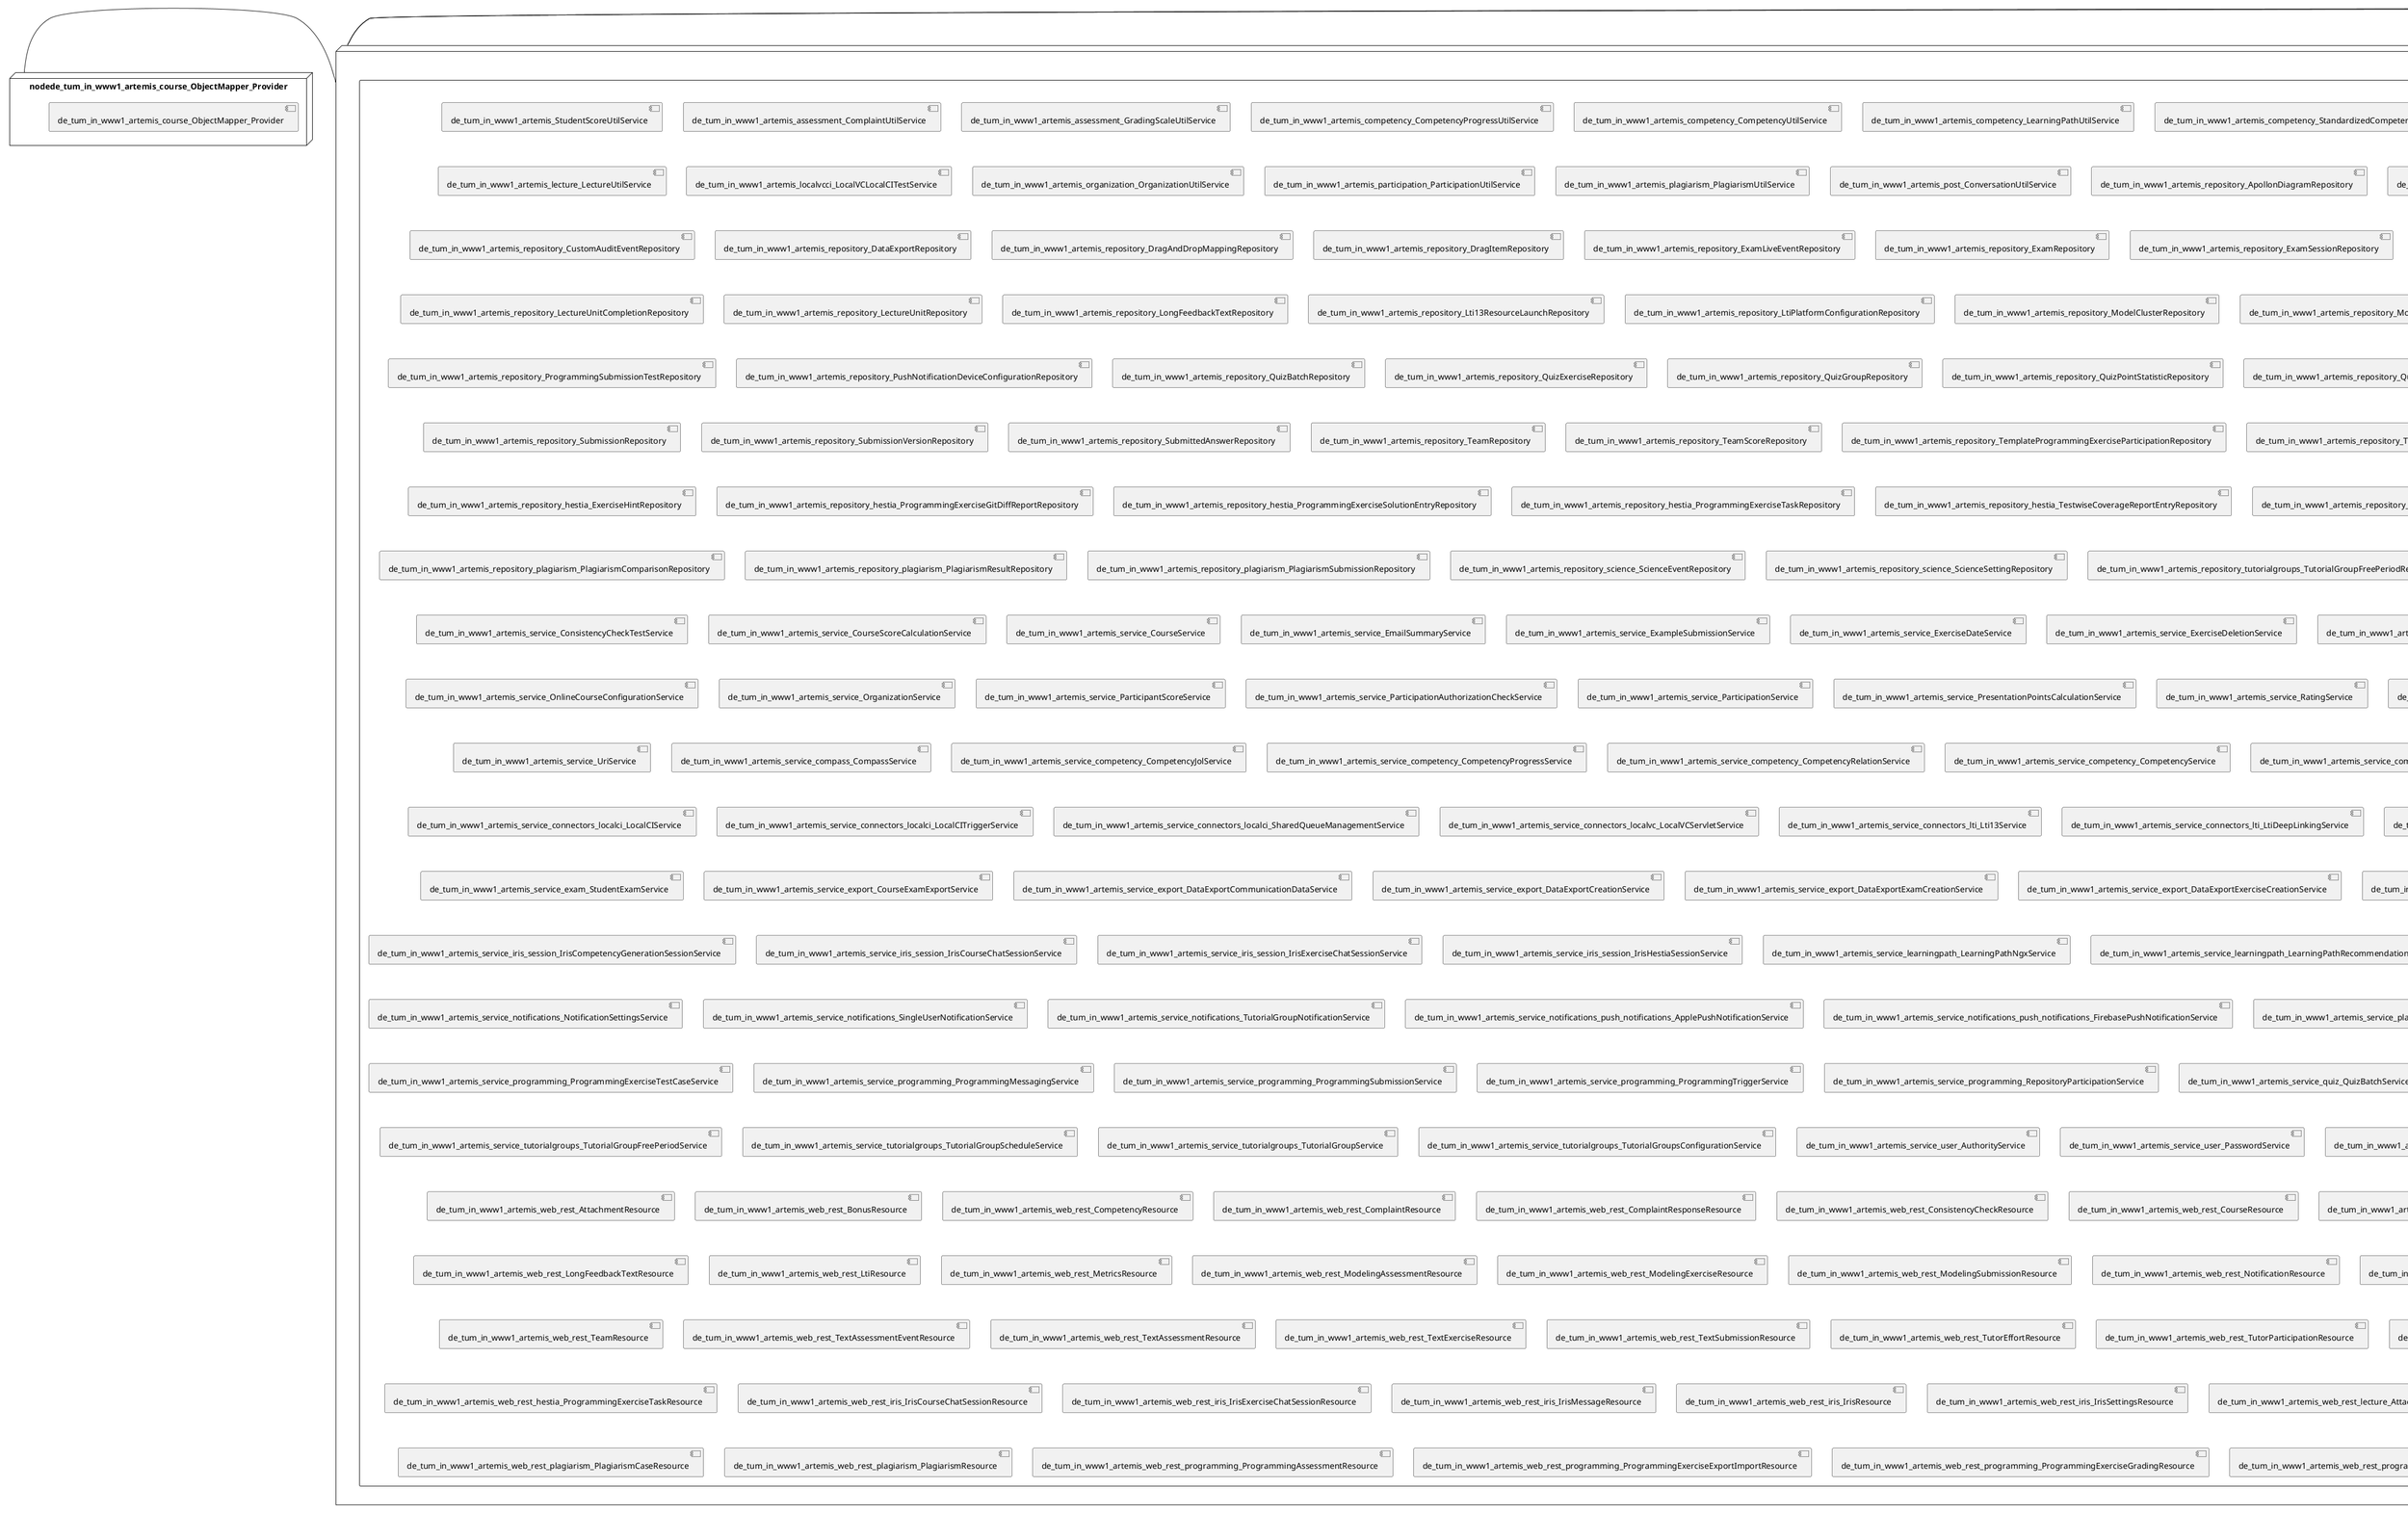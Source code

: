 @startuml
skinparam fixCircleLabelOverlapping true
skinparam componentStyle uml2
node nodede_tum_in_www1_artemis {
component de_tum_in_www1_artemis {
[de_tum_in_www1_artemis_repository_SystemNotificationRepository] [[ls1intum-artemis.system#_d2EZsCb1Ee-ZLOnbTqKJDA]]
[de_tum_in_www1_artemis_service_SystemNotificationService] [[ls1intum-artemis.system#_d2EZsCb1Ee-ZLOnbTqKJDA]]
[de_tum_in_www1_artemis_web_rest_SystemNotificationResource] [[ls1intum-artemis.system#_d2EZsCb1Ee-ZLOnbTqKJDA]]
[de_tum_in_www1_artemis_web_rest_admin_AdminSystemNotificationResource] [[ls1intum-artemis.system#_d2EZsCb1Ee-ZLOnbTqKJDA]]
}
}
node nodede_tum_in_www1_artemis_2 {
component de_tum_in_www1_artemis_2 {
[de_tum_in_www1_artemis_repository_ConductAgreementRepository] [[ls1intum-artemis.system#_d2EZsCb1Ee-ZLOnbTqKJDA]]
[de_tum_in_www1_artemis_service_ConductAgreementService] [[ls1intum-artemis.system#_d2EZsCb1Ee-ZLOnbTqKJDA]]
}
}
node nodede_tum_in_www1_artemis_3 {
component de_tum_in_www1_artemis_3 {
[de_tum_in_www1_artemis_repository_metrics_CompetencyMetricsRepository] [[ls1intum-artemis.system#_d2EZsCb1Ee-ZLOnbTqKJDA]]
[de_tum_in_www1_artemis_repository_metrics_ExerciseMetricsRepository] [[ls1intum-artemis.system#_d2EZsCb1Ee-ZLOnbTqKJDA]]
[de_tum_in_www1_artemis_repository_metrics_LectureUnitMetricsRepository] [[ls1intum-artemis.system#_d2EZsCb1Ee-ZLOnbTqKJDA]]
[de_tum_in_www1_artemis_service_metrics_LearningMetricsService] [[ls1intum-artemis.system#_d2EZsCb1Ee-ZLOnbTqKJDA]]
}
}
node nodede_tum_in_www1_artemis_4 {
component de_tum_in_www1_artemis_4 {
[de_tum_in_www1_artemis_config_migration_MigrationService] [[ls1intum-artemis.system#_d2EZsCb1Ee-ZLOnbTqKJDA]]
[de_tum_in_www1_artemis_repository_MigrationChangeRepository] [[ls1intum-artemis.system#_d2EZsCb1Ee-ZLOnbTqKJDA]]
}
}
node nodede_tum_in_www1_artemis_5 {
component de_tum_in_www1_artemis_5 {
[de_tum_in_www1_artemis_StudentScoreUtilService] [[ls1intum-artemis.system#_d2EZsCb1Ee-ZLOnbTqKJDA]]
[de_tum_in_www1_artemis_assessment_ComplaintUtilService] [[ls1intum-artemis.system#_d2EZsCb1Ee-ZLOnbTqKJDA]]
[de_tum_in_www1_artemis_assessment_GradingScaleUtilService] [[ls1intum-artemis.system#_d2EZsCb1Ee-ZLOnbTqKJDA]]
[de_tum_in_www1_artemis_competency_CompetencyProgressUtilService] [[ls1intum-artemis.system#_d2EZsCb1Ee-ZLOnbTqKJDA]]
[de_tum_in_www1_artemis_competency_CompetencyUtilService] [[ls1intum-artemis.system#_d2EZsCb1Ee-ZLOnbTqKJDA]]
[de_tum_in_www1_artemis_competency_LearningPathUtilService] [[ls1intum-artemis.system#_d2EZsCb1Ee-ZLOnbTqKJDA]]
[de_tum_in_www1_artemis_competency_StandardizedCompetencyUtilService] [[ls1intum-artemis.system#_d2EZsCb1Ee-ZLOnbTqKJDA]]
[de_tum_in_www1_artemis_course_CourseTestService] [[ls1intum-artemis.system#_d2EZsCb1Ee-ZLOnbTqKJDA]]
[de_tum_in_www1_artemis_course_CourseUtilService] [[ls1intum-artemis.system#_d2EZsCb1Ee-ZLOnbTqKJDA]]
[de_tum_in_www1_artemis_domain_Repository] [[ls1intum-artemis.system#_d2EZsCb1Ee-ZLOnbTqKJDA]]
[de_tum_in_www1_artemis_exam_ExamUtilService] [[ls1intum-artemis.system#_d2EZsCb1Ee-ZLOnbTqKJDA]]
[de_tum_in_www1_artemis_exercise_ExerciseUtilService] [[ls1intum-artemis.system#_d2EZsCb1Ee-ZLOnbTqKJDA]]
[de_tum_in_www1_artemis_exercise_fileupload_FileUploadExerciseUtilService] [[ls1intum-artemis.system#_d2EZsCb1Ee-ZLOnbTqKJDA]]
[de_tum_in_www1_artemis_exercise_modeling_ModelingExerciseUtilService] [[ls1intum-artemis.system#_d2EZsCb1Ee-ZLOnbTqKJDA]]
[de_tum_in_www1_artemis_exercise_programming_ContinuousIntegrationTestService] [[ls1intum-artemis.system#_d2EZsCb1Ee-ZLOnbTqKJDA]]
[de_tum_in_www1_artemis_exercise_programming_ProgrammingExerciseIntegrationTestService] [[ls1intum-artemis.system#_d2EZsCb1Ee-ZLOnbTqKJDA]]
[de_tum_in_www1_artemis_exercise_programming_ProgrammingExerciseResultTestService] [[ls1intum-artemis.system#_d2EZsCb1Ee-ZLOnbTqKJDA]]
[de_tum_in_www1_artemis_exercise_programming_ProgrammingExerciseTestService] [[ls1intum-artemis.system#_d2EZsCb1Ee-ZLOnbTqKJDA]]
[de_tum_in_www1_artemis_exercise_programming_ProgrammingExerciseUtilService] [[ls1intum-artemis.system#_d2EZsCb1Ee-ZLOnbTqKJDA]]
[de_tum_in_www1_artemis_exercise_programming_ProgrammingSubmissionAndResultIntegrationTestService] [[ls1intum-artemis.system#_d2EZsCb1Ee-ZLOnbTqKJDA]]
[de_tum_in_www1_artemis_exercise_quiz_QuizExerciseUtilService] [[ls1intum-artemis.system#_d2EZsCb1Ee-ZLOnbTqKJDA]]
[de_tum_in_www1_artemis_exercise_text_TextExerciseUtilService] [[ls1intum-artemis.system#_d2EZsCb1Ee-ZLOnbTqKJDA]]
[de_tum_in_www1_artemis_lecture_LectureUtilService] [[ls1intum-artemis.system#_d2EZsCb1Ee-ZLOnbTqKJDA]]
[de_tum_in_www1_artemis_localvcci_LocalVCLocalCITestService] [[ls1intum-artemis.system#_d2EZsCb1Ee-ZLOnbTqKJDA]]
[de_tum_in_www1_artemis_organization_OrganizationUtilService] [[ls1intum-artemis.system#_d2EZsCb1Ee-ZLOnbTqKJDA]]
[de_tum_in_www1_artemis_participation_ParticipationUtilService] [[ls1intum-artemis.system#_d2EZsCb1Ee-ZLOnbTqKJDA]]
[de_tum_in_www1_artemis_plagiarism_PlagiarismUtilService] [[ls1intum-artemis.system#_d2EZsCb1Ee-ZLOnbTqKJDA]]
[de_tum_in_www1_artemis_post_ConversationUtilService] [[ls1intum-artemis.system#_d2EZsCb1Ee-ZLOnbTqKJDA]]
[de_tum_in_www1_artemis_repository_ApollonDiagramRepository] [[ls1intum-artemis.system#_d2EZsCb1Ee-ZLOnbTqKJDA]]
[de_tum_in_www1_artemis_repository_AttachmentRepository] [[ls1intum-artemis.system#_d2EZsCb1Ee-ZLOnbTqKJDA]]
[de_tum_in_www1_artemis_repository_AttachmentUnitRepository] [[ls1intum-artemis.system#_d2EZsCb1Ee-ZLOnbTqKJDA]]
[de_tum_in_www1_artemis_repository_AuthorityRepository] [[ls1intum-artemis.system#_d2EZsCb1Ee-ZLOnbTqKJDA]]
[de_tum_in_www1_artemis_repository_AuxiliaryRepositoryRepository] [[ls1intum-artemis.system#_d2EZsCb1Ee-ZLOnbTqKJDA]]
[de_tum_in_www1_artemis_repository_BonusRepository] [[ls1intum-artemis.system#_d2EZsCb1Ee-ZLOnbTqKJDA]]
[de_tum_in_www1_artemis_repository_BuildJobRepository] [[ls1intum-artemis.system#_d2EZsCb1Ee-ZLOnbTqKJDA]]
[de_tum_in_www1_artemis_repository_BuildLogEntryRepository] [[ls1intum-artemis.system#_d2EZsCb1Ee-ZLOnbTqKJDA]]
[de_tum_in_www1_artemis_repository_BuildLogStatisticsEntryRepository] [[ls1intum-artemis.system#_d2EZsCb1Ee-ZLOnbTqKJDA]]
[de_tum_in_www1_artemis_repository_BuildPlanRepository] [[ls1intum-artemis.system#_d2EZsCb1Ee-ZLOnbTqKJDA]]
[de_tum_in_www1_artemis_repository_CompetencyProgressRepository] [[ls1intum-artemis.system#_d2EZsCb1Ee-ZLOnbTqKJDA]]
[de_tum_in_www1_artemis_repository_CompetencyRelationRepository] [[ls1intum-artemis.system#_d2EZsCb1Ee-ZLOnbTqKJDA]]
[de_tum_in_www1_artemis_repository_CompetencyRepository] [[ls1intum-artemis.system#_d2EZsCb1Ee-ZLOnbTqKJDA]]
[de_tum_in_www1_artemis_repository_ComplaintRepository] [[ls1intum-artemis.system#_d2EZsCb1Ee-ZLOnbTqKJDA]]
[de_tum_in_www1_artemis_repository_ComplaintResponseRepository] [[ls1intum-artemis.system#_d2EZsCb1Ee-ZLOnbTqKJDA]]
[de_tum_in_www1_artemis_repository_CourseRepository] [[ls1intum-artemis.system#_d2EZsCb1Ee-ZLOnbTqKJDA]]
[de_tum_in_www1_artemis_repository_CustomAuditEventRepository] [[ls1intum-artemis.system#_d2EZsCb1Ee-ZLOnbTqKJDA]]
[de_tum_in_www1_artemis_repository_DataExportRepository] [[ls1intum-artemis.system#_d2EZsCb1Ee-ZLOnbTqKJDA]]
[de_tum_in_www1_artemis_repository_DragAndDropMappingRepository] [[ls1intum-artemis.system#_d2EZsCb1Ee-ZLOnbTqKJDA]]
[de_tum_in_www1_artemis_repository_DragItemRepository] [[ls1intum-artemis.system#_d2EZsCb1Ee-ZLOnbTqKJDA]]
[de_tum_in_www1_artemis_repository_ExamLiveEventRepository] [[ls1intum-artemis.system#_d2EZsCb1Ee-ZLOnbTqKJDA]]
[de_tum_in_www1_artemis_repository_ExamRepository] [[ls1intum-artemis.system#_d2EZsCb1Ee-ZLOnbTqKJDA]]
[de_tum_in_www1_artemis_repository_ExamSessionRepository] [[ls1intum-artemis.system#_d2EZsCb1Ee-ZLOnbTqKJDA]]
[de_tum_in_www1_artemis_repository_ExamUserRepository] [[ls1intum-artemis.system#_d2EZsCb1Ee-ZLOnbTqKJDA]]
[de_tum_in_www1_artemis_repository_ExampleSubmissionRepository] [[ls1intum-artemis.system#_d2EZsCb1Ee-ZLOnbTqKJDA]]
[de_tum_in_www1_artemis_repository_ExerciseGroupRepository] [[ls1intum-artemis.system#_d2EZsCb1Ee-ZLOnbTqKJDA]]
[de_tum_in_www1_artemis_repository_ExerciseRepository] [[ls1intum-artemis.system#_d2EZsCb1Ee-ZLOnbTqKJDA]]
[de_tum_in_www1_artemis_repository_ExerciseUnitRepository] [[ls1intum-artemis.system#_d2EZsCb1Ee-ZLOnbTqKJDA]]
[de_tum_in_www1_artemis_repository_FeedbackRepository] [[ls1intum-artemis.system#_d2EZsCb1Ee-ZLOnbTqKJDA]]
[de_tum_in_www1_artemis_repository_FileUploadExerciseRepository] [[ls1intum-artemis.system#_d2EZsCb1Ee-ZLOnbTqKJDA]]
[de_tum_in_www1_artemis_repository_FileUploadSubmissionRepository] [[ls1intum-artemis.system#_d2EZsCb1Ee-ZLOnbTqKJDA]]
[de_tum_in_www1_artemis_repository_GradeStepRepository] [[ls1intum-artemis.system#_d2EZsCb1Ee-ZLOnbTqKJDA]]
[de_tum_in_www1_artemis_repository_GradingCriterionRepository] [[ls1intum-artemis.system#_d2EZsCb1Ee-ZLOnbTqKJDA]]
[de_tum_in_www1_artemis_repository_GradingScaleRepository] [[ls1intum-artemis.system#_d2EZsCb1Ee-ZLOnbTqKJDA]]
[de_tum_in_www1_artemis_repository_GroupNotificationRepository] [[ls1intum-artemis.system#_d2EZsCb1Ee-ZLOnbTqKJDA]]
[de_tum_in_www1_artemis_repository_GuidedTourSettingsRepository] [[ls1intum-artemis.system#_d2EZsCb1Ee-ZLOnbTqKJDA]]
[de_tum_in_www1_artemis_repository_LearningPathRepository] [[ls1intum-artemis.system#_d2EZsCb1Ee-ZLOnbTqKJDA]]
[de_tum_in_www1_artemis_repository_LectureRepository] [[ls1intum-artemis.system#_d2EZsCb1Ee-ZLOnbTqKJDA]]
[de_tum_in_www1_artemis_repository_LectureUnitCompletionRepository] [[ls1intum-artemis.system#_d2EZsCb1Ee-ZLOnbTqKJDA]]
[de_tum_in_www1_artemis_repository_LectureUnitRepository] [[ls1intum-artemis.system#_d2EZsCb1Ee-ZLOnbTqKJDA]]
[de_tum_in_www1_artemis_repository_LongFeedbackTextRepository] [[ls1intum-artemis.system#_d2EZsCb1Ee-ZLOnbTqKJDA]]
[de_tum_in_www1_artemis_repository_Lti13ResourceLaunchRepository] [[ls1intum-artemis.system#_d2EZsCb1Ee-ZLOnbTqKJDA]]
[de_tum_in_www1_artemis_repository_LtiPlatformConfigurationRepository] [[ls1intum-artemis.system#_d2EZsCb1Ee-ZLOnbTqKJDA]]
[de_tum_in_www1_artemis_repository_ModelClusterRepository] [[ls1intum-artemis.system#_d2EZsCb1Ee-ZLOnbTqKJDA]]
[de_tum_in_www1_artemis_repository_ModelElementRepository] [[ls1intum-artemis.system#_d2EZsCb1Ee-ZLOnbTqKJDA]]
[de_tum_in_www1_artemis_repository_ModelingExerciseRepository] [[ls1intum-artemis.system#_d2EZsCb1Ee-ZLOnbTqKJDA]]
[de_tum_in_www1_artemis_repository_ModelingSubmissionRepository] [[ls1intum-artemis.system#_d2EZsCb1Ee-ZLOnbTqKJDA]]
[de_tum_in_www1_artemis_repository_NotificationRepository] [[ls1intum-artemis.system#_d2EZsCb1Ee-ZLOnbTqKJDA]]
[de_tum_in_www1_artemis_repository_NotificationSettingRepository] [[ls1intum-artemis.system#_d2EZsCb1Ee-ZLOnbTqKJDA]]
[de_tum_in_www1_artemis_repository_OnlineCourseConfigurationRepository] [[ls1intum-artemis.system#_d2EZsCb1Ee-ZLOnbTqKJDA]]
[de_tum_in_www1_artemis_repository_OnlineUnitRepository] [[ls1intum-artemis.system#_d2EZsCb1Ee-ZLOnbTqKJDA]]
[de_tum_in_www1_artemis_repository_OrganizationRepository] [[ls1intum-artemis.system#_d2EZsCb1Ee-ZLOnbTqKJDA]]
[de_tum_in_www1_artemis_repository_ParticipantScoreRepository] [[ls1intum-artemis.system#_d2EZsCb1Ee-ZLOnbTqKJDA]]
[de_tum_in_www1_artemis_repository_ParticipationRepository] [[ls1intum-artemis.system#_d2EZsCb1Ee-ZLOnbTqKJDA]]
[de_tum_in_www1_artemis_repository_ProgrammingExerciseRepository] [[ls1intum-artemis.system#_d2EZsCb1Ee-ZLOnbTqKJDA]]
[de_tum_in_www1_artemis_repository_ProgrammingExerciseStudentParticipationRepository] [[ls1intum-artemis.system#_d2EZsCb1Ee-ZLOnbTqKJDA]]
[de_tum_in_www1_artemis_repository_ProgrammingExerciseStudentParticipationTestRepository] [[ls1intum-artemis.system#_d2EZsCb1Ee-ZLOnbTqKJDA]]
[de_tum_in_www1_artemis_repository_ProgrammingExerciseTestCaseRepository] [[ls1intum-artemis.system#_d2EZsCb1Ee-ZLOnbTqKJDA]]
[de_tum_in_www1_artemis_repository_ProgrammingExerciseTestRepository] [[ls1intum-artemis.system#_d2EZsCb1Ee-ZLOnbTqKJDA]]
[de_tum_in_www1_artemis_repository_ProgrammingSubmissionRepository] [[ls1intum-artemis.system#_d2EZsCb1Ee-ZLOnbTqKJDA]]
[de_tum_in_www1_artemis_repository_ProgrammingSubmissionTestRepository] [[ls1intum-artemis.system#_d2EZsCb1Ee-ZLOnbTqKJDA]]
[de_tum_in_www1_artemis_repository_PushNotificationDeviceConfigurationRepository] [[ls1intum-artemis.system#_d2EZsCb1Ee-ZLOnbTqKJDA]]
[de_tum_in_www1_artemis_repository_QuizBatchRepository] [[ls1intum-artemis.system#_d2EZsCb1Ee-ZLOnbTqKJDA]]
[de_tum_in_www1_artemis_repository_QuizExerciseRepository] [[ls1intum-artemis.system#_d2EZsCb1Ee-ZLOnbTqKJDA]]
[de_tum_in_www1_artemis_repository_QuizGroupRepository] [[ls1intum-artemis.system#_d2EZsCb1Ee-ZLOnbTqKJDA]]
[de_tum_in_www1_artemis_repository_QuizPointStatisticRepository] [[ls1intum-artemis.system#_d2EZsCb1Ee-ZLOnbTqKJDA]]
[de_tum_in_www1_artemis_repository_QuizPoolRepository] [[ls1intum-artemis.system#_d2EZsCb1Ee-ZLOnbTqKJDA]]
[de_tum_in_www1_artemis_repository_QuizQuestionRepository] [[ls1intum-artemis.system#_d2EZsCb1Ee-ZLOnbTqKJDA]]
[de_tum_in_www1_artemis_repository_QuizQuestionStatisticRepository] [[ls1intum-artemis.system#_d2EZsCb1Ee-ZLOnbTqKJDA]]
[de_tum_in_www1_artemis_repository_QuizSubmissionRepository] [[ls1intum-artemis.system#_d2EZsCb1Ee-ZLOnbTqKJDA]]
[de_tum_in_www1_artemis_repository_RatingRepository] [[ls1intum-artemis.system#_d2EZsCb1Ee-ZLOnbTqKJDA]]
[de_tum_in_www1_artemis_repository_ResultRepository] [[ls1intum-artemis.system#_d2EZsCb1Ee-ZLOnbTqKJDA]]
[de_tum_in_www1_artemis_repository_SingleUserNotificationRepository] [[ls1intum-artemis.system#_d2EZsCb1Ee-ZLOnbTqKJDA]]
[de_tum_in_www1_artemis_repository_SlideRepository] [[ls1intum-artemis.system#_d2EZsCb1Ee-ZLOnbTqKJDA]]
[de_tum_in_www1_artemis_repository_SolutionProgrammingExerciseParticipationRepository] [[ls1intum-artemis.system#_d2EZsCb1Ee-ZLOnbTqKJDA]]
[de_tum_in_www1_artemis_repository_SourceRepository] [[ls1intum-artemis.system#_d2EZsCb1Ee-ZLOnbTqKJDA]]
[de_tum_in_www1_artemis_repository_StaticCodeAnalysisCategoryRepository] [[ls1intum-artemis.system#_d2EZsCb1Ee-ZLOnbTqKJDA]]
[de_tum_in_www1_artemis_repository_StatisticsRepository] [[ls1intum-artemis.system#_d2EZsCb1Ee-ZLOnbTqKJDA]]
[de_tum_in_www1_artemis_repository_StudentExamRepository] [[ls1intum-artemis.system#_d2EZsCb1Ee-ZLOnbTqKJDA]]
[de_tum_in_www1_artemis_repository_StudentParticipationRepository] [[ls1intum-artemis.system#_d2EZsCb1Ee-ZLOnbTqKJDA]]
[de_tum_in_www1_artemis_repository_StudentScoreRepository] [[ls1intum-artemis.system#_d2EZsCb1Ee-ZLOnbTqKJDA]]
[de_tum_in_www1_artemis_repository_SubmissionPolicyRepository] [[ls1intum-artemis.system#_d2EZsCb1Ee-ZLOnbTqKJDA]]
[de_tum_in_www1_artemis_repository_SubmissionRepository] [[ls1intum-artemis.system#_d2EZsCb1Ee-ZLOnbTqKJDA]]
[de_tum_in_www1_artemis_repository_SubmissionVersionRepository] [[ls1intum-artemis.system#_d2EZsCb1Ee-ZLOnbTqKJDA]]
[de_tum_in_www1_artemis_repository_SubmittedAnswerRepository] [[ls1intum-artemis.system#_d2EZsCb1Ee-ZLOnbTqKJDA]]
[de_tum_in_www1_artemis_repository_TeamRepository] [[ls1intum-artemis.system#_d2EZsCb1Ee-ZLOnbTqKJDA]]
[de_tum_in_www1_artemis_repository_TeamScoreRepository] [[ls1intum-artemis.system#_d2EZsCb1Ee-ZLOnbTqKJDA]]
[de_tum_in_www1_artemis_repository_TemplateProgrammingExerciseParticipationRepository] [[ls1intum-artemis.system#_d2EZsCb1Ee-ZLOnbTqKJDA]]
[de_tum_in_www1_artemis_repository_TextAssessmentEventRepository] [[ls1intum-artemis.system#_d2EZsCb1Ee-ZLOnbTqKJDA]]
[de_tum_in_www1_artemis_repository_TextBlockRepository] [[ls1intum-artemis.system#_d2EZsCb1Ee-ZLOnbTqKJDA]]
[de_tum_in_www1_artemis_repository_TextExerciseRepository] [[ls1intum-artemis.system#_d2EZsCb1Ee-ZLOnbTqKJDA]]
[de_tum_in_www1_artemis_repository_TextSubmissionRepository] [[ls1intum-artemis.system#_d2EZsCb1Ee-ZLOnbTqKJDA]]
[de_tum_in_www1_artemis_repository_TextUnitRepository] [[ls1intum-artemis.system#_d2EZsCb1Ee-ZLOnbTqKJDA]]
[de_tum_in_www1_artemis_repository_TutorParticipationRepository] [[ls1intum-artemis.system#_d2EZsCb1Ee-ZLOnbTqKJDA]]
[de_tum_in_www1_artemis_repository_UserRepository] [[ls1intum-artemis.system#_d2EZsCb1Ee-ZLOnbTqKJDA]]
[de_tum_in_www1_artemis_repository_UserTestRepository] [[ls1intum-artemis.system#_d2EZsCb1Ee-ZLOnbTqKJDA]]
[de_tum_in_www1_artemis_repository_VideoUnitRepository] [[ls1intum-artemis.system#_d2EZsCb1Ee-ZLOnbTqKJDA]]
[de_tum_in_www1_artemis_repository_competency_CompetencyJolRepository] [[ls1intum-artemis.system#_d2EZsCb1Ee-ZLOnbTqKJDA]]
[de_tum_in_www1_artemis_repository_competency_KnowledgeAreaRepository] [[ls1intum-artemis.system#_d2EZsCb1Ee-ZLOnbTqKJDA]]
[de_tum_in_www1_artemis_repository_competency_StandardizedCompetencyRepository] [[ls1intum-artemis.system#_d2EZsCb1Ee-ZLOnbTqKJDA]]
[de_tum_in_www1_artemis_repository_hestia_CodeHintRepository] [[ls1intum-artemis.system#_d2EZsCb1Ee-ZLOnbTqKJDA]]
[de_tum_in_www1_artemis_repository_hestia_CoverageFileReportRepository] [[ls1intum-artemis.system#_d2EZsCb1Ee-ZLOnbTqKJDA]]
[de_tum_in_www1_artemis_repository_hestia_CoverageReportRepository] [[ls1intum-artemis.system#_d2EZsCb1Ee-ZLOnbTqKJDA]]
[de_tum_in_www1_artemis_repository_hestia_ExerciseHintActivationRepository] [[ls1intum-artemis.system#_d2EZsCb1Ee-ZLOnbTqKJDA]]
[de_tum_in_www1_artemis_repository_hestia_ExerciseHintRepository] [[ls1intum-artemis.system#_d2EZsCb1Ee-ZLOnbTqKJDA]]
[de_tum_in_www1_artemis_repository_hestia_ProgrammingExerciseGitDiffReportRepository] [[ls1intum-artemis.system#_d2EZsCb1Ee-ZLOnbTqKJDA]]
[de_tum_in_www1_artemis_repository_hestia_ProgrammingExerciseSolutionEntryRepository] [[ls1intum-artemis.system#_d2EZsCb1Ee-ZLOnbTqKJDA]]
[de_tum_in_www1_artemis_repository_hestia_ProgrammingExerciseTaskRepository] [[ls1intum-artemis.system#_d2EZsCb1Ee-ZLOnbTqKJDA]]
[de_tum_in_www1_artemis_repository_hestia_TestwiseCoverageReportEntryRepository] [[ls1intum-artemis.system#_d2EZsCb1Ee-ZLOnbTqKJDA]]
[de_tum_in_www1_artemis_repository_iris_IrisCompetencyGenerationSessionRepository] [[ls1intum-artemis.system#_d2EZsCb1Ee-ZLOnbTqKJDA]]
[de_tum_in_www1_artemis_repository_iris_IrisCourseChatSessionRepository] [[ls1intum-artemis.system#_d2EZsCb1Ee-ZLOnbTqKJDA]]
[de_tum_in_www1_artemis_repository_iris_IrisExerciseChatSessionRepository] [[ls1intum-artemis.system#_d2EZsCb1Ee-ZLOnbTqKJDA]]
[de_tum_in_www1_artemis_repository_iris_IrisHestiaSessionRepository] [[ls1intum-artemis.system#_d2EZsCb1Ee-ZLOnbTqKJDA]]
[de_tum_in_www1_artemis_repository_iris_IrisMessageRepository] [[ls1intum-artemis.system#_d2EZsCb1Ee-ZLOnbTqKJDA]]
[de_tum_in_www1_artemis_repository_iris_IrisSessionRepository] [[ls1intum-artemis.system#_d2EZsCb1Ee-ZLOnbTqKJDA]]
[de_tum_in_www1_artemis_repository_metis_AnswerPostRepository] [[ls1intum-artemis.system#_d2EZsCb1Ee-ZLOnbTqKJDA]]
[de_tum_in_www1_artemis_repository_metis_ConversationMessageRepository] [[ls1intum-artemis.system#_d2EZsCb1Ee-ZLOnbTqKJDA]]
[de_tum_in_www1_artemis_repository_metis_ConversationParticipantRepository] [[ls1intum-artemis.system#_d2EZsCb1Ee-ZLOnbTqKJDA]]
[de_tum_in_www1_artemis_repository_metis_PostRepository] [[ls1intum-artemis.system#_d2EZsCb1Ee-ZLOnbTqKJDA]]
[de_tum_in_www1_artemis_repository_metis_ReactionRepository] [[ls1intum-artemis.system#_d2EZsCb1Ee-ZLOnbTqKJDA]]
[de_tum_in_www1_artemis_repository_metis_conversation_ChannelRepository] [[ls1intum-artemis.system#_d2EZsCb1Ee-ZLOnbTqKJDA]]
[de_tum_in_www1_artemis_repository_metis_conversation_ConversationNotificationRepository] [[ls1intum-artemis.system#_d2EZsCb1Ee-ZLOnbTqKJDA]]
[de_tum_in_www1_artemis_repository_metis_conversation_ConversationRepository] [[ls1intum-artemis.system#_d2EZsCb1Ee-ZLOnbTqKJDA]]
[de_tum_in_www1_artemis_repository_metis_conversation_GroupChatRepository] [[ls1intum-artemis.system#_d2EZsCb1Ee-ZLOnbTqKJDA]]
[de_tum_in_www1_artemis_repository_metis_conversation_OneToOneChatRepository] [[ls1intum-artemis.system#_d2EZsCb1Ee-ZLOnbTqKJDA]]
[de_tum_in_www1_artemis_repository_plagiarism_PlagiarismCaseRepository] [[ls1intum-artemis.system#_d2EZsCb1Ee-ZLOnbTqKJDA]]
[de_tum_in_www1_artemis_repository_plagiarism_PlagiarismComparisonRepository] [[ls1intum-artemis.system#_d2EZsCb1Ee-ZLOnbTqKJDA]]
[de_tum_in_www1_artemis_repository_plagiarism_PlagiarismResultRepository] [[ls1intum-artemis.system#_d2EZsCb1Ee-ZLOnbTqKJDA]]
[de_tum_in_www1_artemis_repository_plagiarism_PlagiarismSubmissionRepository] [[ls1intum-artemis.system#_d2EZsCb1Ee-ZLOnbTqKJDA]]
[de_tum_in_www1_artemis_repository_science_ScienceEventRepository] [[ls1intum-artemis.system#_d2EZsCb1Ee-ZLOnbTqKJDA]]
[de_tum_in_www1_artemis_repository_science_ScienceSettingRepository] [[ls1intum-artemis.system#_d2EZsCb1Ee-ZLOnbTqKJDA]]
[de_tum_in_www1_artemis_repository_tutorialgroups_TutorialGroupFreePeriodRepository] [[ls1intum-artemis.system#_d2EZsCb1Ee-ZLOnbTqKJDA]]
[de_tum_in_www1_artemis_repository_tutorialgroups_TutorialGroupNotificationRepository] [[ls1intum-artemis.system#_d2EZsCb1Ee-ZLOnbTqKJDA]]
[de_tum_in_www1_artemis_repository_tutorialgroups_TutorialGroupRegistrationRepository] [[ls1intum-artemis.system#_d2EZsCb1Ee-ZLOnbTqKJDA]]
[de_tum_in_www1_artemis_repository_tutorialgroups_TutorialGroupRepository] [[ls1intum-artemis.system#_d2EZsCb1Ee-ZLOnbTqKJDA]]
[de_tum_in_www1_artemis_repository_tutorialgroups_TutorialGroupScheduleRepository] [[ls1intum-artemis.system#_d2EZsCb1Ee-ZLOnbTqKJDA]]
[de_tum_in_www1_artemis_repository_tutorialgroups_TutorialGroupSessionRepository] [[ls1intum-artemis.system#_d2EZsCb1Ee-ZLOnbTqKJDA]]
[de_tum_in_www1_artemis_repository_tutorialgroups_TutorialGroupsConfigurationRepository] [[ls1intum-artemis.system#_d2EZsCb1Ee-ZLOnbTqKJDA]]
[de_tum_in_www1_artemis_security_DomainUserDetailsService] [[ls1intum-artemis.system#_d2EZsCb1Ee-ZLOnbTqKJDA]]
[de_tum_in_www1_artemis_service_AssessmentDashboardService] [[ls1intum-artemis.system#_d2EZsCb1Ee-ZLOnbTqKJDA]]
[de_tum_in_www1_artemis_service_AssessmentService] [[ls1intum-artemis.system#_d2EZsCb1Ee-ZLOnbTqKJDA]]
[de_tum_in_www1_artemis_service_AttachmentUnitService] [[ls1intum-artemis.system#_d2EZsCb1Ee-ZLOnbTqKJDA]]
[de_tum_in_www1_artemis_service_AuthorizationCheckService] [[ls1intum-artemis.system#_d2EZsCb1Ee-ZLOnbTqKJDA]]
[de_tum_in_www1_artemis_service_BonusService] [[ls1intum-artemis.system#_d2EZsCb1Ee-ZLOnbTqKJDA]]
[de_tum_in_www1_artemis_service_BuildLogEntryService] [[ls1intum-artemis.system#_d2EZsCb1Ee-ZLOnbTqKJDA]]
[de_tum_in_www1_artemis_service_ComplaintResponseService] [[ls1intum-artemis.system#_d2EZsCb1Ee-ZLOnbTqKJDA]]
[de_tum_in_www1_artemis_service_ComplaintService] [[ls1intum-artemis.system#_d2EZsCb1Ee-ZLOnbTqKJDA]]
[de_tum_in_www1_artemis_service_ConsistencyCheckService] [[ls1intum-artemis.system#_d2EZsCb1Ee-ZLOnbTqKJDA]]
[de_tum_in_www1_artemis_service_ConsistencyCheckTestService] [[ls1intum-artemis.system#_d2EZsCb1Ee-ZLOnbTqKJDA]]
[de_tum_in_www1_artemis_service_CourseScoreCalculationService] [[ls1intum-artemis.system#_d2EZsCb1Ee-ZLOnbTqKJDA]]
[de_tum_in_www1_artemis_service_CourseService] [[ls1intum-artemis.system#_d2EZsCb1Ee-ZLOnbTqKJDA]]
[de_tum_in_www1_artemis_service_EmailSummaryService] [[ls1intum-artemis.system#_d2EZsCb1Ee-ZLOnbTqKJDA]]
[de_tum_in_www1_artemis_service_ExampleSubmissionService] [[ls1intum-artemis.system#_d2EZsCb1Ee-ZLOnbTqKJDA]]
[de_tum_in_www1_artemis_service_ExerciseDateService] [[ls1intum-artemis.system#_d2EZsCb1Ee-ZLOnbTqKJDA]]
[de_tum_in_www1_artemis_service_ExerciseDeletionService] [[ls1intum-artemis.system#_d2EZsCb1Ee-ZLOnbTqKJDA]]
[de_tum_in_www1_artemis_service_ExerciseScoresChartService] [[ls1intum-artemis.system#_d2EZsCb1Ee-ZLOnbTqKJDA]]
[de_tum_in_www1_artemis_service_ExerciseService] [[ls1intum-artemis.system#_d2EZsCb1Ee-ZLOnbTqKJDA]]
[de_tum_in_www1_artemis_service_FeedbackService] [[ls1intum-artemis.system#_d2EZsCb1Ee-ZLOnbTqKJDA]]
[de_tum_in_www1_artemis_service_FileService] [[ls1intum-artemis.system#_d2EZsCb1Ee-ZLOnbTqKJDA]]
[de_tum_in_www1_artemis_service_FileUploadExerciseImportService] [[ls1intum-artemis.system#_d2EZsCb1Ee-ZLOnbTqKJDA]]
[de_tum_in_www1_artemis_service_FileUploadExerciseService] [[ls1intum-artemis.system#_d2EZsCb1Ee-ZLOnbTqKJDA]]
[de_tum_in_www1_artemis_service_FileUploadSubmissionService] [[ls1intum-artemis.system#_d2EZsCb1Ee-ZLOnbTqKJDA]]
[de_tum_in_www1_artemis_service_GradingScaleService] [[ls1intum-artemis.system#_d2EZsCb1Ee-ZLOnbTqKJDA]]
[de_tum_in_www1_artemis_service_LectureImportService] [[ls1intum-artemis.system#_d2EZsCb1Ee-ZLOnbTqKJDA]]
[de_tum_in_www1_artemis_service_LectureService] [[ls1intum-artemis.system#_d2EZsCb1Ee-ZLOnbTqKJDA]]
[de_tum_in_www1_artemis_service_LectureUnitProcessingService] [[ls1intum-artemis.system#_d2EZsCb1Ee-ZLOnbTqKJDA]]
[de_tum_in_www1_artemis_service_LectureUnitService] [[ls1intum-artemis.system#_d2EZsCb1Ee-ZLOnbTqKJDA]]
[de_tum_in_www1_artemis_service_ModelingExerciseImportService] [[ls1intum-artemis.system#_d2EZsCb1Ee-ZLOnbTqKJDA]]
[de_tum_in_www1_artemis_service_ModelingExerciseService] [[ls1intum-artemis.system#_d2EZsCb1Ee-ZLOnbTqKJDA]]
[de_tum_in_www1_artemis_service_ModelingSubmissionService] [[ls1intum-artemis.system#_d2EZsCb1Ee-ZLOnbTqKJDA]]
[de_tum_in_www1_artemis_service_OnlineCourseConfigurationService] [[ls1intum-artemis.system#_d2EZsCb1Ee-ZLOnbTqKJDA]]
[de_tum_in_www1_artemis_service_OrganizationService] [[ls1intum-artemis.system#_d2EZsCb1Ee-ZLOnbTqKJDA]]
[de_tum_in_www1_artemis_service_ParticipantScoreService] [[ls1intum-artemis.system#_d2EZsCb1Ee-ZLOnbTqKJDA]]
[de_tum_in_www1_artemis_service_ParticipationAuthorizationCheckService] [[ls1intum-artemis.system#_d2EZsCb1Ee-ZLOnbTqKJDA]]
[de_tum_in_www1_artemis_service_ParticipationService] [[ls1intum-artemis.system#_d2EZsCb1Ee-ZLOnbTqKJDA]]
[de_tum_in_www1_artemis_service_PresentationPointsCalculationService] [[ls1intum-artemis.system#_d2EZsCb1Ee-ZLOnbTqKJDA]]
[de_tum_in_www1_artemis_service_RatingService] [[ls1intum-artemis.system#_d2EZsCb1Ee-ZLOnbTqKJDA]]
[de_tum_in_www1_artemis_service_ResultService] [[ls1intum-artemis.system#_d2EZsCb1Ee-ZLOnbTqKJDA]]
[de_tum_in_www1_artemis_service_SlideSplitterService] [[ls1intum-artemis.system#_d2EZsCb1Ee-ZLOnbTqKJDA]]
[de_tum_in_www1_artemis_service_StaticCodeAnalysisService] [[ls1intum-artemis.system#_d2EZsCb1Ee-ZLOnbTqKJDA]]
[de_tum_in_www1_artemis_service_StatisticsService] [[ls1intum-artemis.system#_d2EZsCb1Ee-ZLOnbTqKJDA]]
[de_tum_in_www1_artemis_service_SubmissionPolicyService] [[ls1intum-artemis.system#_d2EZsCb1Ee-ZLOnbTqKJDA]]
[de_tum_in_www1_artemis_service_SubmissionService] [[ls1intum-artemis.system#_d2EZsCb1Ee-ZLOnbTqKJDA]]
[de_tum_in_www1_artemis_service_SubmissionVersionService] [[ls1intum-artemis.system#_d2EZsCb1Ee-ZLOnbTqKJDA]]
[de_tum_in_www1_artemis_service_TeamService] [[ls1intum-artemis.system#_d2EZsCb1Ee-ZLOnbTqKJDA]]
[de_tum_in_www1_artemis_service_TextBlockService] [[ls1intum-artemis.system#_d2EZsCb1Ee-ZLOnbTqKJDA]]
[de_tum_in_www1_artemis_service_TextExerciseImportService] [[ls1intum-artemis.system#_d2EZsCb1Ee-ZLOnbTqKJDA]]
[de_tum_in_www1_artemis_service_TextExerciseService] [[ls1intum-artemis.system#_d2EZsCb1Ee-ZLOnbTqKJDA]]
[de_tum_in_www1_artemis_service_TextSubmissionService] [[ls1intum-artemis.system#_d2EZsCb1Ee-ZLOnbTqKJDA]]
[de_tum_in_www1_artemis_service_TutorEffortService] [[ls1intum-artemis.system#_d2EZsCb1Ee-ZLOnbTqKJDA]]
[de_tum_in_www1_artemis_service_TutorLeaderboardService] [[ls1intum-artemis.system#_d2EZsCb1Ee-ZLOnbTqKJDA]]
[de_tum_in_www1_artemis_service_TutorParticipationService] [[ls1intum-artemis.system#_d2EZsCb1Ee-ZLOnbTqKJDA]]
[de_tum_in_www1_artemis_service_UriService] [[ls1intum-artemis.system#_d2EZsCb1Ee-ZLOnbTqKJDA]]
[de_tum_in_www1_artemis_service_compass_CompassService] [[ls1intum-artemis.system#_d2EZsCb1Ee-ZLOnbTqKJDA]]
[de_tum_in_www1_artemis_service_competency_CompetencyJolService] [[ls1intum-artemis.system#_d2EZsCb1Ee-ZLOnbTqKJDA]]
[de_tum_in_www1_artemis_service_competency_CompetencyProgressService] [[ls1intum-artemis.system#_d2EZsCb1Ee-ZLOnbTqKJDA]]
[de_tum_in_www1_artemis_service_competency_CompetencyRelationService] [[ls1intum-artemis.system#_d2EZsCb1Ee-ZLOnbTqKJDA]]
[de_tum_in_www1_artemis_service_competency_CompetencyService] [[ls1intum-artemis.system#_d2EZsCb1Ee-ZLOnbTqKJDA]]
[de_tum_in_www1_artemis_service_competency_KnowledgeAreaService] [[ls1intum-artemis.system#_d2EZsCb1Ee-ZLOnbTqKJDA]]
[de_tum_in_www1_artemis_service_competency_StandardizedCompetencyService] [[ls1intum-artemis.system#_d2EZsCb1Ee-ZLOnbTqKJDA]]
[de_tum_in_www1_artemis_service_connectors_GitService] [[ls1intum-artemis.system#_d2EZsCb1Ee-ZLOnbTqKJDA]]
[de_tum_in_www1_artemis_service_connectors_SAML2Service] [[ls1intum-artemis.system#_d2EZsCb1Ee-ZLOnbTqKJDA]]
[de_tum_in_www1_artemis_service_connectors_athena_AthenaDTOConverterService] [[ls1intum-artemis.system#_d2EZsCb1Ee-ZLOnbTqKJDA]]
[de_tum_in_www1_artemis_service_connectors_athena_AthenaModuleService] [[ls1intum-artemis.system#_d2EZsCb1Ee-ZLOnbTqKJDA]]
[de_tum_in_www1_artemis_service_connectors_athena_AthenaRepositoryExportService] [[ls1intum-artemis.system#_d2EZsCb1Ee-ZLOnbTqKJDA]]
[de_tum_in_www1_artemis_service_connectors_athena_AthenaSubmissionSendingService] [[ls1intum-artemis.system#_d2EZsCb1Ee-ZLOnbTqKJDA]]
[de_tum_in_www1_artemis_service_connectors_gitlab_GitLabPersonalAccessTokenManagementService] [[ls1intum-artemis.system#_d2EZsCb1Ee-ZLOnbTqKJDA]]
[de_tum_in_www1_artemis_service_connectors_gitlab_GitLabService] [[ls1intum-artemis.system#_d2EZsCb1Ee-ZLOnbTqKJDA]]
[de_tum_in_www1_artemis_service_connectors_gitlab_GitLabUserManagementService] [[ls1intum-artemis.system#_d2EZsCb1Ee-ZLOnbTqKJDA]]
[de_tum_in_www1_artemis_service_connectors_gitlabci_GitLabCIService] [[ls1intum-artemis.system#_d2EZsCb1Ee-ZLOnbTqKJDA]]
[de_tum_in_www1_artemis_service_connectors_jenkins_JenkinsService] [[ls1intum-artemis.system#_d2EZsCb1Ee-ZLOnbTqKJDA]]
[de_tum_in_www1_artemis_service_connectors_jenkins_JenkinsUserManagementService] [[ls1intum-artemis.system#_d2EZsCb1Ee-ZLOnbTqKJDA]]
[de_tum_in_www1_artemis_service_connectors_jenkins_build_plan_JenkinsBuildPlanService] [[ls1intum-artemis.system#_d2EZsCb1Ee-ZLOnbTqKJDA]]
[de_tum_in_www1_artemis_service_connectors_localci_LocalCIResultProcessingService] [[ls1intum-artemis.system#_d2EZsCb1Ee-ZLOnbTqKJDA]]
[de_tum_in_www1_artemis_service_connectors_localci_LocalCIService] [[ls1intum-artemis.system#_d2EZsCb1Ee-ZLOnbTqKJDA]]
[de_tum_in_www1_artemis_service_connectors_localci_LocalCITriggerService] [[ls1intum-artemis.system#_d2EZsCb1Ee-ZLOnbTqKJDA]]
[de_tum_in_www1_artemis_service_connectors_localci_SharedQueueManagementService] [[ls1intum-artemis.system#_d2EZsCb1Ee-ZLOnbTqKJDA]]
[de_tum_in_www1_artemis_service_connectors_localvc_LocalVCServletService] [[ls1intum-artemis.system#_d2EZsCb1Ee-ZLOnbTqKJDA]]
[de_tum_in_www1_artemis_service_connectors_lti_Lti13Service] [[ls1intum-artemis.system#_d2EZsCb1Ee-ZLOnbTqKJDA]]
[de_tum_in_www1_artemis_service_connectors_lti_LtiDeepLinkingService] [[ls1intum-artemis.system#_d2EZsCb1Ee-ZLOnbTqKJDA]]
[de_tum_in_www1_artemis_service_connectors_lti_LtiDynamicRegistrationService] [[ls1intum-artemis.system#_d2EZsCb1Ee-ZLOnbTqKJDA]]
[de_tum_in_www1_artemis_service_connectors_lti_LtiService] [[ls1intum-artemis.system#_d2EZsCb1Ee-ZLOnbTqKJDA]]
[de_tum_in_www1_artemis_service_connectors_pyris_PyrisPipelineService] [[ls1intum-artemis.system#_d2EZsCb1Ee-ZLOnbTqKJDA]]
[de_tum_in_www1_artemis_service_connectors_vcs_VcsTokenRenewalService] [[ls1intum-artemis.system#_d2EZsCb1Ee-ZLOnbTqKJDA]]
[de_tum_in_www1_artemis_service_exam_ExamAccessService] [[ls1intum-artemis.system#_d2EZsCb1Ee-ZLOnbTqKJDA]]
[de_tum_in_www1_artemis_service_exam_ExamDateService] [[ls1intum-artemis.system#_d2EZsCb1Ee-ZLOnbTqKJDA]]
[de_tum_in_www1_artemis_service_exam_ExamDeletionService] [[ls1intum-artemis.system#_d2EZsCb1Ee-ZLOnbTqKJDA]]
[de_tum_in_www1_artemis_service_exam_ExamImportService] [[ls1intum-artemis.system#_d2EZsCb1Ee-ZLOnbTqKJDA]]
[de_tum_in_www1_artemis_service_exam_ExamLiveEventsService] [[ls1intum-artemis.system#_d2EZsCb1Ee-ZLOnbTqKJDA]]
[de_tum_in_www1_artemis_service_exam_ExamQuizService] [[ls1intum-artemis.system#_d2EZsCb1Ee-ZLOnbTqKJDA]]
[de_tum_in_www1_artemis_service_exam_ExamRegistrationService] [[ls1intum-artemis.system#_d2EZsCb1Ee-ZLOnbTqKJDA]]
[de_tum_in_www1_artemis_service_exam_ExamService] [[ls1intum-artemis.system#_d2EZsCb1Ee-ZLOnbTqKJDA]]
[de_tum_in_www1_artemis_service_exam_ExamSessionService] [[ls1intum-artemis.system#_d2EZsCb1Ee-ZLOnbTqKJDA]]
[de_tum_in_www1_artemis_service_exam_ExamSubmissionService] [[ls1intum-artemis.system#_d2EZsCb1Ee-ZLOnbTqKJDA]]
[de_tum_in_www1_artemis_service_exam_ExamUserService] [[ls1intum-artemis.system#_d2EZsCb1Ee-ZLOnbTqKJDA]]
[de_tum_in_www1_artemis_service_exam_StudentExamAccessService] [[ls1intum-artemis.system#_d2EZsCb1Ee-ZLOnbTqKJDA]]
[de_tum_in_www1_artemis_service_exam_StudentExamService] [[ls1intum-artemis.system#_d2EZsCb1Ee-ZLOnbTqKJDA]]
[de_tum_in_www1_artemis_service_export_CourseExamExportService] [[ls1intum-artemis.system#_d2EZsCb1Ee-ZLOnbTqKJDA]]
[de_tum_in_www1_artemis_service_export_DataExportCommunicationDataService] [[ls1intum-artemis.system#_d2EZsCb1Ee-ZLOnbTqKJDA]]
[de_tum_in_www1_artemis_service_export_DataExportCreationService] [[ls1intum-artemis.system#_d2EZsCb1Ee-ZLOnbTqKJDA]]
[de_tum_in_www1_artemis_service_export_DataExportExamCreationService] [[ls1intum-artemis.system#_d2EZsCb1Ee-ZLOnbTqKJDA]]
[de_tum_in_www1_artemis_service_export_DataExportExerciseCreationService] [[ls1intum-artemis.system#_d2EZsCb1Ee-ZLOnbTqKJDA]]
[de_tum_in_www1_artemis_service_export_DataExportQuizExerciseCreationService] [[ls1intum-artemis.system#_d2EZsCb1Ee-ZLOnbTqKJDA]]
[de_tum_in_www1_artemis_service_export_DataExportService] [[ls1intum-artemis.system#_d2EZsCb1Ee-ZLOnbTqKJDA]]
[de_tum_in_www1_artemis_service_export_ProgrammingExerciseExportService] [[ls1intum-artemis.system#_d2EZsCb1Ee-ZLOnbTqKJDA]]
[de_tum_in_www1_artemis_service_export_QuizExerciseWithSubmissionsExportService] [[ls1intum-artemis.system#_d2EZsCb1Ee-ZLOnbTqKJDA]]
[de_tum_in_www1_artemis_service_hestia_CodeHintService] [[ls1intum-artemis.system#_d2EZsCb1Ee-ZLOnbTqKJDA]]
[de_tum_in_www1_artemis_service_hestia_ExerciseHintService] [[ls1intum-artemis.system#_d2EZsCb1Ee-ZLOnbTqKJDA]]
[de_tum_in_www1_artemis_service_hestia_ProgrammingExerciseGitDiffReportService] [[ls1intum-artemis.system#_d2EZsCb1Ee-ZLOnbTqKJDA]]
[de_tum_in_www1_artemis_service_hestia_ProgrammingExerciseTaskService] [[ls1intum-artemis.system#_d2EZsCb1Ee-ZLOnbTqKJDA]]
[de_tum_in_www1_artemis_service_hestia_TestwiseCoverageService] [[ls1intum-artemis.system#_d2EZsCb1Ee-ZLOnbTqKJDA]]
[de_tum_in_www1_artemis_service_hestia_behavioral_BehavioralTestCaseService] [[ls1intum-artemis.system#_d2EZsCb1Ee-ZLOnbTqKJDA]]
[de_tum_in_www1_artemis_service_hestia_structural_StructuralTestCaseService] [[ls1intum-artemis.system#_d2EZsCb1Ee-ZLOnbTqKJDA]]
[de_tum_in_www1_artemis_service_icl_GitPublickeyAuthenticatorService] [[ls1intum-artemis.system#_d2EZsCb1Ee-ZLOnbTqKJDA]]
[de_tum_in_www1_artemis_service_icl_SshGitLocationResolverService] [[ls1intum-artemis.system#_d2EZsCb1Ee-ZLOnbTqKJDA]]
[de_tum_in_www1_artemis_service_iris_IrisMessageService] [[ls1intum-artemis.system#_d2EZsCb1Ee-ZLOnbTqKJDA]]
[de_tum_in_www1_artemis_service_iris_IrisRateLimitService] [[ls1intum-artemis.system#_d2EZsCb1Ee-ZLOnbTqKJDA]]
[de_tum_in_www1_artemis_service_iris_IrisSessionService] [[ls1intum-artemis.system#_d2EZsCb1Ee-ZLOnbTqKJDA]]
[de_tum_in_www1_artemis_service_iris_session_IrisCompetencyGenerationSessionService] [[ls1intum-artemis.system#_d2EZsCb1Ee-ZLOnbTqKJDA]]
[de_tum_in_www1_artemis_service_iris_session_IrisCourseChatSessionService] [[ls1intum-artemis.system#_d2EZsCb1Ee-ZLOnbTqKJDA]]
[de_tum_in_www1_artemis_service_iris_session_IrisExerciseChatSessionService] [[ls1intum-artemis.system#_d2EZsCb1Ee-ZLOnbTqKJDA]]
[de_tum_in_www1_artemis_service_iris_session_IrisHestiaSessionService] [[ls1intum-artemis.system#_d2EZsCb1Ee-ZLOnbTqKJDA]]
[de_tum_in_www1_artemis_service_learningpath_LearningPathNgxService] [[ls1intum-artemis.system#_d2EZsCb1Ee-ZLOnbTqKJDA]]
[de_tum_in_www1_artemis_service_learningpath_LearningPathRecommendationService] [[ls1intum-artemis.system#_d2EZsCb1Ee-ZLOnbTqKJDA]]
[de_tum_in_www1_artemis_service_learningpath_LearningPathService] [[ls1intum-artemis.system#_d2EZsCb1Ee-ZLOnbTqKJDA]]
[de_tum_in_www1_artemis_service_messaging_InstanceMessageReceiveService] [[ls1intum-artemis.system#_d2EZsCb1Ee-ZLOnbTqKJDA]]
[de_tum_in_www1_artemis_service_metis_AnswerMessageService] [[ls1intum-artemis.system#_d2EZsCb1Ee-ZLOnbTqKJDA]]
[de_tum_in_www1_artemis_service_metis_ConversationMessagingService] [[ls1intum-artemis.system#_d2EZsCb1Ee-ZLOnbTqKJDA]]
[de_tum_in_www1_artemis_service_metis_ReactionService] [[ls1intum-artemis.system#_d2EZsCb1Ee-ZLOnbTqKJDA]]
[de_tum_in_www1_artemis_service_metis_conversation_ChannelService] [[ls1intum-artemis.system#_d2EZsCb1Ee-ZLOnbTqKJDA]]
[de_tum_in_www1_artemis_service_metis_conversation_ConversationDTOService] [[ls1intum-artemis.system#_d2EZsCb1Ee-ZLOnbTqKJDA]]
[de_tum_in_www1_artemis_service_metis_conversation_ConversationService] [[ls1intum-artemis.system#_d2EZsCb1Ee-ZLOnbTqKJDA]]
[de_tum_in_www1_artemis_service_metis_conversation_GroupChatService] [[ls1intum-artemis.system#_d2EZsCb1Ee-ZLOnbTqKJDA]]
[de_tum_in_www1_artemis_service_metis_conversation_OneToOneChatService] [[ls1intum-artemis.system#_d2EZsCb1Ee-ZLOnbTqKJDA]]
[de_tum_in_www1_artemis_service_metis_conversation_auth_ChannelAuthorizationService] [[ls1intum-artemis.system#_d2EZsCb1Ee-ZLOnbTqKJDA]]
[de_tum_in_www1_artemis_service_metis_conversation_auth_ConversationAuthorizationService] [[ls1intum-artemis.system#_d2EZsCb1Ee-ZLOnbTqKJDA]]
[de_tum_in_www1_artemis_service_metis_conversation_auth_GroupChatAuthorizationService] [[ls1intum-artemis.system#_d2EZsCb1Ee-ZLOnbTqKJDA]]
[de_tum_in_www1_artemis_service_metis_conversation_auth_OneToOneChatAuthorizationService] [[ls1intum-artemis.system#_d2EZsCb1Ee-ZLOnbTqKJDA]]
[de_tum_in_www1_artemis_service_notifications_ConversationNotificationService] [[ls1intum-artemis.system#_d2EZsCb1Ee-ZLOnbTqKJDA]]
[de_tum_in_www1_artemis_service_notifications_GroupNotificationService] [[ls1intum-artemis.system#_d2EZsCb1Ee-ZLOnbTqKJDA]]
[de_tum_in_www1_artemis_service_notifications_NotificationSettingsService] [[ls1intum-artemis.system#_d2EZsCb1Ee-ZLOnbTqKJDA]]
[de_tum_in_www1_artemis_service_notifications_SingleUserNotificationService] [[ls1intum-artemis.system#_d2EZsCb1Ee-ZLOnbTqKJDA]]
[de_tum_in_www1_artemis_service_notifications_TutorialGroupNotificationService] [[ls1intum-artemis.system#_d2EZsCb1Ee-ZLOnbTqKJDA]]
[de_tum_in_www1_artemis_service_notifications_push_notifications_ApplePushNotificationService] [[ls1intum-artemis.system#_d2EZsCb1Ee-ZLOnbTqKJDA]]
[de_tum_in_www1_artemis_service_notifications_push_notifications_FirebasePushNotificationService] [[ls1intum-artemis.system#_d2EZsCb1Ee-ZLOnbTqKJDA]]
[de_tum_in_www1_artemis_service_plagiarism_ContinuousPlagiarismControlService] [[ls1intum-artemis.system#_d2EZsCb1Ee-ZLOnbTqKJDA]]
[de_tum_in_www1_artemis_service_plagiarism_PlagiarismAnswerPostService] [[ls1intum-artemis.system#_d2EZsCb1Ee-ZLOnbTqKJDA]]
[de_tum_in_www1_artemis_service_plagiarism_PlagiarismCaseService] [[ls1intum-artemis.system#_d2EZsCb1Ee-ZLOnbTqKJDA]]
[de_tum_in_www1_artemis_service_plagiarism_PlagiarismDetectionService] [[ls1intum-artemis.system#_d2EZsCb1Ee-ZLOnbTqKJDA]]
[de_tum_in_www1_artemis_service_plagiarism_PlagiarismPostService] [[ls1intum-artemis.system#_d2EZsCb1Ee-ZLOnbTqKJDA]]
[de_tum_in_www1_artemis_service_plagiarism_PlagiarismService] [[ls1intum-artemis.system#_d2EZsCb1Ee-ZLOnbTqKJDA]]
[de_tum_in_www1_artemis_service_plagiarism_ProgrammingPlagiarismDetectionService] [[ls1intum-artemis.system#_d2EZsCb1Ee-ZLOnbTqKJDA]]
[de_tum_in_www1_artemis_service_programming_AuxiliaryRepositoryService] [[ls1intum-artemis.system#_d2EZsCb1Ee-ZLOnbTqKJDA]]
[de_tum_in_www1_artemis_service_programming_JavaTemplateUpgradeService] [[ls1intum-artemis.system#_d2EZsCb1Ee-ZLOnbTqKJDA]]
[de_tum_in_www1_artemis_service_programming_ProgrammingExerciseCodeReviewFeedbackService] [[ls1intum-artemis.system#_d2EZsCb1Ee-ZLOnbTqKJDA]]
[de_tum_in_www1_artemis_service_programming_ProgrammingExerciseFeedbackCreationService] [[ls1intum-artemis.system#_d2EZsCb1Ee-ZLOnbTqKJDA]]
[de_tum_in_www1_artemis_service_programming_ProgrammingExerciseGradingService] [[ls1intum-artemis.system#_d2EZsCb1Ee-ZLOnbTqKJDA]]
[de_tum_in_www1_artemis_service_programming_ProgrammingExerciseImportBasicService] [[ls1intum-artemis.system#_d2EZsCb1Ee-ZLOnbTqKJDA]]
[de_tum_in_www1_artemis_service_programming_ProgrammingExerciseImportFromFileService] [[ls1intum-artemis.system#_d2EZsCb1Ee-ZLOnbTqKJDA]]
[de_tum_in_www1_artemis_service_programming_ProgrammingExerciseImportService] [[ls1intum-artemis.system#_d2EZsCb1Ee-ZLOnbTqKJDA]]
[de_tum_in_www1_artemis_service_programming_ProgrammingExerciseParticipationService] [[ls1intum-artemis.system#_d2EZsCb1Ee-ZLOnbTqKJDA]]
[de_tum_in_www1_artemis_service_programming_ProgrammingExerciseService] [[ls1intum-artemis.system#_d2EZsCb1Ee-ZLOnbTqKJDA]]
[de_tum_in_www1_artemis_service_programming_ProgrammingExerciseTestCaseService] [[ls1intum-artemis.system#_d2EZsCb1Ee-ZLOnbTqKJDA]]
[de_tum_in_www1_artemis_service_programming_ProgrammingMessagingService] [[ls1intum-artemis.system#_d2EZsCb1Ee-ZLOnbTqKJDA]]
[de_tum_in_www1_artemis_service_programming_ProgrammingSubmissionService] [[ls1intum-artemis.system#_d2EZsCb1Ee-ZLOnbTqKJDA]]
[de_tum_in_www1_artemis_service_programming_ProgrammingTriggerService] [[ls1intum-artemis.system#_d2EZsCb1Ee-ZLOnbTqKJDA]]
[de_tum_in_www1_artemis_service_programming_RepositoryParticipationService] [[ls1intum-artemis.system#_d2EZsCb1Ee-ZLOnbTqKJDA]]
[de_tum_in_www1_artemis_service_quiz_QuizBatchService] [[ls1intum-artemis.system#_d2EZsCb1Ee-ZLOnbTqKJDA]]
[de_tum_in_www1_artemis_service_quiz_QuizExerciseService] [[ls1intum-artemis.system#_d2EZsCb1Ee-ZLOnbTqKJDA]]
[de_tum_in_www1_artemis_service_quiz_QuizPoolService] [[ls1intum-artemis.system#_d2EZsCb1Ee-ZLOnbTqKJDA]]
[de_tum_in_www1_artemis_service_quiz_QuizScheduleService] [[ls1intum-artemis.system#_d2EZsCb1Ee-ZLOnbTqKJDA]]
[de_tum_in_www1_artemis_service_quiz_QuizStatisticService] [[ls1intum-artemis.system#_d2EZsCb1Ee-ZLOnbTqKJDA]]
[de_tum_in_www1_artemis_service_quiz_QuizSubmissionService] [[ls1intum-artemis.system#_d2EZsCb1Ee-ZLOnbTqKJDA]]
[de_tum_in_www1_artemis_service_scheduled_AthenaScheduleService] [[ls1intum-artemis.system#_d2EZsCb1Ee-ZLOnbTqKJDA]]
[de_tum_in_www1_artemis_service_scheduled_AutomaticProgrammingExerciseCleanupService] [[ls1intum-artemis.system#_d2EZsCb1Ee-ZLOnbTqKJDA]]
[de_tum_in_www1_artemis_service_scheduled_DataExportScheduleService] [[ls1intum-artemis.system#_d2EZsCb1Ee-ZLOnbTqKJDA]]
[de_tum_in_www1_artemis_service_scheduled_ModelingExerciseScheduleService] [[ls1intum-artemis.system#_d2EZsCb1Ee-ZLOnbTqKJDA]]
[de_tum_in_www1_artemis_service_scheduled_NotificationScheduleService] [[ls1intum-artemis.system#_d2EZsCb1Ee-ZLOnbTqKJDA]]
[de_tum_in_www1_artemis_service_scheduled_ParticipantScoreScheduleService] [[ls1intum-artemis.system#_d2EZsCb1Ee-ZLOnbTqKJDA]]
[de_tum_in_www1_artemis_service_scheduled_ProgrammingExerciseScheduleService] [[ls1intum-artemis.system#_d2EZsCb1Ee-ZLOnbTqKJDA]]
[de_tum_in_www1_artemis_service_scheduled_PushNotificationDeviceConfigurationCleanupService] [[ls1intum-artemis.system#_d2EZsCb1Ee-ZLOnbTqKJDA]]
[de_tum_in_www1_artemis_service_scheduled_UserScheduleService] [[ls1intum-artemis.system#_d2EZsCb1Ee-ZLOnbTqKJDA]]
[de_tum_in_www1_artemis_service_science_ScienceEventService] [[ls1intum-artemis.system#_d2EZsCb1Ee-ZLOnbTqKJDA]]
[de_tum_in_www1_artemis_service_tutorialgroups_TutorialGroupChannelManagementService] [[ls1intum-artemis.system#_d2EZsCb1Ee-ZLOnbTqKJDA]]
[de_tum_in_www1_artemis_service_tutorialgroups_TutorialGroupFreePeriodService] [[ls1intum-artemis.system#_d2EZsCb1Ee-ZLOnbTqKJDA]]
[de_tum_in_www1_artemis_service_tutorialgroups_TutorialGroupScheduleService] [[ls1intum-artemis.system#_d2EZsCb1Ee-ZLOnbTqKJDA]]
[de_tum_in_www1_artemis_service_tutorialgroups_TutorialGroupService] [[ls1intum-artemis.system#_d2EZsCb1Ee-ZLOnbTqKJDA]]
[de_tum_in_www1_artemis_service_tutorialgroups_TutorialGroupsConfigurationService] [[ls1intum-artemis.system#_d2EZsCb1Ee-ZLOnbTqKJDA]]
[de_tum_in_www1_artemis_service_user_AuthorityService] [[ls1intum-artemis.system#_d2EZsCb1Ee-ZLOnbTqKJDA]]
[de_tum_in_www1_artemis_service_user_PasswordService] [[ls1intum-artemis.system#_d2EZsCb1Ee-ZLOnbTqKJDA]]
[de_tum_in_www1_artemis_service_user_UserCreationService] [[ls1intum-artemis.system#_d2EZsCb1Ee-ZLOnbTqKJDA]]
[de_tum_in_www1_artemis_service_user_UserService] [[ls1intum-artemis.system#_d2EZsCb1Ee-ZLOnbTqKJDA]]
[de_tum_in_www1_artemis_team_TeamUtilService] [[ls1intum-artemis.system#_d2EZsCb1Ee-ZLOnbTqKJDA]]
[de_tum_in_www1_artemis_tutorialgroups_TutorialGroupUtilService] [[ls1intum-artemis.system#_d2EZsCb1Ee-ZLOnbTqKJDA]]
[de_tum_in_www1_artemis_user_UserTestService] [[ls1intum-artemis.system#_d2EZsCb1Ee-ZLOnbTqKJDA]]
[de_tum_in_www1_artemis_user_UserUtilService] [[ls1intum-artemis.system#_d2EZsCb1Ee-ZLOnbTqKJDA]]
[de_tum_in_www1_artemis_util_ExerciseIntegrationTestService] [[ls1intum-artemis.system#_d2EZsCb1Ee-ZLOnbTqKJDA]]
[de_tum_in_www1_artemis_util_GitUtilService] [[ls1intum-artemis.system#_d2EZsCb1Ee-ZLOnbTqKJDA]]
[de_tum_in_www1_artemis_util_HestiaUtilTestService] [[ls1intum-artemis.system#_d2EZsCb1Ee-ZLOnbTqKJDA]]
[de_tum_in_www1_artemis_util_IrisUtilTestService] [[ls1intum-artemis.system#_d2EZsCb1Ee-ZLOnbTqKJDA]]
[de_tum_in_www1_artemis_util_PageableSearchUtilService] [[ls1intum-artemis.system#_d2EZsCb1Ee-ZLOnbTqKJDA]]
[de_tum_in_www1_artemis_util_RequestUtilService] [[ls1intum-artemis.system#_d2EZsCb1Ee-ZLOnbTqKJDA]]
[de_tum_in_www1_artemis_util_ZipFileTestUtilService] [[ls1intum-artemis.system#_d2EZsCb1Ee-ZLOnbTqKJDA]]
[de_tum_in_www1_artemis_web_rest_AccountResource] [[ls1intum-artemis.system#_d2EZsCb1Ee-ZLOnbTqKJDA]]
[de_tum_in_www1_artemis_web_rest_ApollonDiagramResource] [[ls1intum-artemis.system#_d2EZsCb1Ee-ZLOnbTqKJDA]]
[de_tum_in_www1_artemis_web_rest_AthenaResource] [[ls1intum-artemis.system#_d2EZsCb1Ee-ZLOnbTqKJDA]]
[de_tum_in_www1_artemis_web_rest_AttachmentResource] [[ls1intum-artemis.system#_d2EZsCb1Ee-ZLOnbTqKJDA]]
[de_tum_in_www1_artemis_web_rest_BonusResource] [[ls1intum-artemis.system#_d2EZsCb1Ee-ZLOnbTqKJDA]]
[de_tum_in_www1_artemis_web_rest_CompetencyResource] [[ls1intum-artemis.system#_d2EZsCb1Ee-ZLOnbTqKJDA]]
[de_tum_in_www1_artemis_web_rest_ComplaintResource] [[ls1intum-artemis.system#_d2EZsCb1Ee-ZLOnbTqKJDA]]
[de_tum_in_www1_artemis_web_rest_ComplaintResponseResource] [[ls1intum-artemis.system#_d2EZsCb1Ee-ZLOnbTqKJDA]]
[de_tum_in_www1_artemis_web_rest_ConsistencyCheckResource] [[ls1intum-artemis.system#_d2EZsCb1Ee-ZLOnbTqKJDA]]
[de_tum_in_www1_artemis_web_rest_CourseResource] [[ls1intum-artemis.system#_d2EZsCb1Ee-ZLOnbTqKJDA]]
[de_tum_in_www1_artemis_web_rest_DataExportResource] [[ls1intum-artemis.system#_d2EZsCb1Ee-ZLOnbTqKJDA]]
[de_tum_in_www1_artemis_web_rest_ExamResource] [[ls1intum-artemis.system#_d2EZsCb1Ee-ZLOnbTqKJDA]]
[de_tum_in_www1_artemis_web_rest_ExamUserResource] [[ls1intum-artemis.system#_d2EZsCb1Ee-ZLOnbTqKJDA]]
[de_tum_in_www1_artemis_web_rest_ExampleSubmissionResource] [[ls1intum-artemis.system#_d2EZsCb1Ee-ZLOnbTqKJDA]]
[de_tum_in_www1_artemis_web_rest_ExerciseGroupResource] [[ls1intum-artemis.system#_d2EZsCb1Ee-ZLOnbTqKJDA]]
[de_tum_in_www1_artemis_web_rest_ExerciseResource] [[ls1intum-artemis.system#_d2EZsCb1Ee-ZLOnbTqKJDA]]
[de_tum_in_www1_artemis_web_rest_ExerciseScoresChartResource] [[ls1intum-artemis.system#_d2EZsCb1Ee-ZLOnbTqKJDA]]
[de_tum_in_www1_artemis_web_rest_FileResource] [[ls1intum-artemis.system#_d2EZsCb1Ee-ZLOnbTqKJDA]]
[de_tum_in_www1_artemis_web_rest_FileUploadAssessmentResource] [[ls1intum-artemis.system#_d2EZsCb1Ee-ZLOnbTqKJDA]]
[de_tum_in_www1_artemis_web_rest_FileUploadExerciseResource] [[ls1intum-artemis.system#_d2EZsCb1Ee-ZLOnbTqKJDA]]
[de_tum_in_www1_artemis_web_rest_FileUploadSubmissionResource] [[ls1intum-artemis.system#_d2EZsCb1Ee-ZLOnbTqKJDA]]
[de_tum_in_www1_artemis_web_rest_GradeStepResource] [[ls1intum-artemis.system#_d2EZsCb1Ee-ZLOnbTqKJDA]]
[de_tum_in_www1_artemis_web_rest_GradingScaleResource] [[ls1intum-artemis.system#_d2EZsCb1Ee-ZLOnbTqKJDA]]
[de_tum_in_www1_artemis_web_rest_LearningPathResource] [[ls1intum-artemis.system#_d2EZsCb1Ee-ZLOnbTqKJDA]]
[de_tum_in_www1_artemis_web_rest_LectureResource] [[ls1intum-artemis.system#_d2EZsCb1Ee-ZLOnbTqKJDA]]
[de_tum_in_www1_artemis_web_rest_LongFeedbackTextResource] [[ls1intum-artemis.system#_d2EZsCb1Ee-ZLOnbTqKJDA]]
[de_tum_in_www1_artemis_web_rest_LtiResource] [[ls1intum-artemis.system#_d2EZsCb1Ee-ZLOnbTqKJDA]]
[de_tum_in_www1_artemis_web_rest_MetricsResource] [[ls1intum-artemis.system#_d2EZsCb1Ee-ZLOnbTqKJDA]]
[de_tum_in_www1_artemis_web_rest_ModelingAssessmentResource] [[ls1intum-artemis.system#_d2EZsCb1Ee-ZLOnbTqKJDA]]
[de_tum_in_www1_artemis_web_rest_ModelingExerciseResource] [[ls1intum-artemis.system#_d2EZsCb1Ee-ZLOnbTqKJDA]]
[de_tum_in_www1_artemis_web_rest_ModelingSubmissionResource] [[ls1intum-artemis.system#_d2EZsCb1Ee-ZLOnbTqKJDA]]
[de_tum_in_www1_artemis_web_rest_NotificationResource] [[ls1intum-artemis.system#_d2EZsCb1Ee-ZLOnbTqKJDA]]
[de_tum_in_www1_artemis_web_rest_NotificationSettingsResource] [[ls1intum-artemis.system#_d2EZsCb1Ee-ZLOnbTqKJDA]]
[de_tum_in_www1_artemis_web_rest_OrganizationResource] [[ls1intum-artemis.system#_d2EZsCb1Ee-ZLOnbTqKJDA]]
[de_tum_in_www1_artemis_web_rest_ParticipantScoreResource] [[ls1intum-artemis.system#_d2EZsCb1Ee-ZLOnbTqKJDA]]
[de_tum_in_www1_artemis_web_rest_ParticipationResource] [[ls1intum-artemis.system#_d2EZsCb1Ee-ZLOnbTqKJDA]]
[de_tum_in_www1_artemis_web_rest_QuizExerciseResource] [[ls1intum-artemis.system#_d2EZsCb1Ee-ZLOnbTqKJDA]]
[de_tum_in_www1_artemis_web_rest_QuizParticipationResource] [[ls1intum-artemis.system#_d2EZsCb1Ee-ZLOnbTqKJDA]]
[de_tum_in_www1_artemis_web_rest_QuizPoolResource] [[ls1intum-artemis.system#_d2EZsCb1Ee-ZLOnbTqKJDA]]
[de_tum_in_www1_artemis_web_rest_QuizSubmissionResource] [[ls1intum-artemis.system#_d2EZsCb1Ee-ZLOnbTqKJDA]]
[de_tum_in_www1_artemis_web_rest_RatingResource] [[ls1intum-artemis.system#_d2EZsCb1Ee-ZLOnbTqKJDA]]
[de_tum_in_www1_artemis_web_rest_ResultResource] [[ls1intum-artemis.system#_d2EZsCb1Ee-ZLOnbTqKJDA]]
[de_tum_in_www1_artemis_web_rest_StaticCodeAnalysisResource] [[ls1intum-artemis.system#_d2EZsCb1Ee-ZLOnbTqKJDA]]
[de_tum_in_www1_artemis_web_rest_StatisticsResource] [[ls1intum-artemis.system#_d2EZsCb1Ee-ZLOnbTqKJDA]]
[de_tum_in_www1_artemis_web_rest_StudentExamResource] [[ls1intum-artemis.system#_d2EZsCb1Ee-ZLOnbTqKJDA]]
[de_tum_in_www1_artemis_web_rest_SubmissionPolicyResource] [[ls1intum-artemis.system#_d2EZsCb1Ee-ZLOnbTqKJDA]]
[de_tum_in_www1_artemis_web_rest_SubmissionResource] [[ls1intum-artemis.system#_d2EZsCb1Ee-ZLOnbTqKJDA]]
[de_tum_in_www1_artemis_web_rest_TeamResource] [[ls1intum-artemis.system#_d2EZsCb1Ee-ZLOnbTqKJDA]]
[de_tum_in_www1_artemis_web_rest_TextAssessmentEventResource] [[ls1intum-artemis.system#_d2EZsCb1Ee-ZLOnbTqKJDA]]
[de_tum_in_www1_artemis_web_rest_TextAssessmentResource] [[ls1intum-artemis.system#_d2EZsCb1Ee-ZLOnbTqKJDA]]
[de_tum_in_www1_artemis_web_rest_TextExerciseResource] [[ls1intum-artemis.system#_d2EZsCb1Ee-ZLOnbTqKJDA]]
[de_tum_in_www1_artemis_web_rest_TextSubmissionResource] [[ls1intum-artemis.system#_d2EZsCb1Ee-ZLOnbTqKJDA]]
[de_tum_in_www1_artemis_web_rest_TutorEffortResource] [[ls1intum-artemis.system#_d2EZsCb1Ee-ZLOnbTqKJDA]]
[de_tum_in_www1_artemis_web_rest_TutorParticipationResource] [[ls1intum-artemis.system#_d2EZsCb1Ee-ZLOnbTqKJDA]]
[de_tum_in_www1_artemis_web_rest_UserResource] [[ls1intum-artemis.system#_d2EZsCb1Ee-ZLOnbTqKJDA]]
[de_tum_in_www1_artemis_web_rest_admin_AdminBuildJobQueueResource] [[ls1intum-artemis.system#_d2EZsCb1Ee-ZLOnbTqKJDA]]
[de_tum_in_www1_artemis_web_rest_admin_AdminCourseResource] [[ls1intum-artemis.system#_d2EZsCb1Ee-ZLOnbTqKJDA]]
[de_tum_in_www1_artemis_web_rest_admin_AdminExamResource] [[ls1intum-artemis.system#_d2EZsCb1Ee-ZLOnbTqKJDA]]
[de_tum_in_www1_artemis_web_rest_admin_AdminExerciseResource] [[ls1intum-artemis.system#_d2EZsCb1Ee-ZLOnbTqKJDA]]
[de_tum_in_www1_artemis_web_rest_admin_AdminLtiConfigurationResource] [[ls1intum-artemis.system#_d2EZsCb1Ee-ZLOnbTqKJDA]]
[de_tum_in_www1_artemis_web_rest_admin_AdminModelingExerciseResource] [[ls1intum-artemis.system#_d2EZsCb1Ee-ZLOnbTqKJDA]]
[de_tum_in_www1_artemis_web_rest_admin_AdminOrganizationResource] [[ls1intum-artemis.system#_d2EZsCb1Ee-ZLOnbTqKJDA]]
[de_tum_in_www1_artemis_web_rest_admin_AdminTextAssessmentEventResource] [[ls1intum-artemis.system#_d2EZsCb1Ee-ZLOnbTqKJDA]]
[de_tum_in_www1_artemis_web_rest_admin_AdminUserResource] [[ls1intum-artemis.system#_d2EZsCb1Ee-ZLOnbTqKJDA]]
[de_tum_in_www1_artemis_web_rest_competency_StandardizedCompetencyResource] [[ls1intum-artemis.system#_d2EZsCb1Ee-ZLOnbTqKJDA]]
[de_tum_in_www1_artemis_web_rest_hestia_CodeHintResource] [[ls1intum-artemis.system#_d2EZsCb1Ee-ZLOnbTqKJDA]]
[de_tum_in_www1_artemis_web_rest_hestia_ExerciseHintResource] [[ls1intum-artemis.system#_d2EZsCb1Ee-ZLOnbTqKJDA]]
[de_tum_in_www1_artemis_web_rest_hestia_ProgrammingExerciseGitDiffReportResource] [[ls1intum-artemis.system#_d2EZsCb1Ee-ZLOnbTqKJDA]]
[de_tum_in_www1_artemis_web_rest_hestia_ProgrammingExerciseSolutionEntryResource] [[ls1intum-artemis.system#_d2EZsCb1Ee-ZLOnbTqKJDA]]
[de_tum_in_www1_artemis_web_rest_hestia_ProgrammingExerciseTaskResource] [[ls1intum-artemis.system#_d2EZsCb1Ee-ZLOnbTqKJDA]]
[de_tum_in_www1_artemis_web_rest_iris_IrisCourseChatSessionResource] [[ls1intum-artemis.system#_d2EZsCb1Ee-ZLOnbTqKJDA]]
[de_tum_in_www1_artemis_web_rest_iris_IrisExerciseChatSessionResource] [[ls1intum-artemis.system#_d2EZsCb1Ee-ZLOnbTqKJDA]]
[de_tum_in_www1_artemis_web_rest_iris_IrisMessageResource] [[ls1intum-artemis.system#_d2EZsCb1Ee-ZLOnbTqKJDA]]
[de_tum_in_www1_artemis_web_rest_iris_IrisResource] [[ls1intum-artemis.system#_d2EZsCb1Ee-ZLOnbTqKJDA]]
[de_tum_in_www1_artemis_web_rest_iris_IrisSettingsResource] [[ls1intum-artemis.system#_d2EZsCb1Ee-ZLOnbTqKJDA]]
[de_tum_in_www1_artemis_web_rest_lecture_AttachmentUnitResource] [[ls1intum-artemis.system#_d2EZsCb1Ee-ZLOnbTqKJDA]]
[de_tum_in_www1_artemis_web_rest_lecture_ExerciseUnitResource] [[ls1intum-artemis.system#_d2EZsCb1Ee-ZLOnbTqKJDA]]
[de_tum_in_www1_artemis_web_rest_lecture_LectureUnitResource] [[ls1intum-artemis.system#_d2EZsCb1Ee-ZLOnbTqKJDA]]
[de_tum_in_www1_artemis_web_rest_lecture_OnlineUnitResource] [[ls1intum-artemis.system#_d2EZsCb1Ee-ZLOnbTqKJDA]]
[de_tum_in_www1_artemis_web_rest_lecture_TextUnitResource] [[ls1intum-artemis.system#_d2EZsCb1Ee-ZLOnbTqKJDA]]
[de_tum_in_www1_artemis_web_rest_lecture_VideoUnitResource] [[ls1intum-artemis.system#_d2EZsCb1Ee-ZLOnbTqKJDA]]
[de_tum_in_www1_artemis_web_rest_localci_BuildJobQueueResource] [[ls1intum-artemis.system#_d2EZsCb1Ee-ZLOnbTqKJDA]]
[de_tum_in_www1_artemis_web_rest_localci_BuildPlanResource] [[ls1intum-artemis.system#_d2EZsCb1Ee-ZLOnbTqKJDA]]
[de_tum_in_www1_artemis_web_rest_metis_ConversationMessageResource] [[ls1intum-artemis.system#_d2EZsCb1Ee-ZLOnbTqKJDA]]
[de_tum_in_www1_artemis_web_rest_metis_conversation_ChannelResource] [[ls1intum-artemis.system#_d2EZsCb1Ee-ZLOnbTqKJDA]]
[de_tum_in_www1_artemis_web_rest_metis_conversation_ConversationResource] [[ls1intum-artemis.system#_d2EZsCb1Ee-ZLOnbTqKJDA]]
[de_tum_in_www1_artemis_web_rest_metis_conversation_GroupChatResource] [[ls1intum-artemis.system#_d2EZsCb1Ee-ZLOnbTqKJDA]]
[de_tum_in_www1_artemis_web_rest_metis_conversation_OneToOneChatResource] [[ls1intum-artemis.system#_d2EZsCb1Ee-ZLOnbTqKJDA]]
[de_tum_in_www1_artemis_web_rest_open_PublicAccountResource] [[ls1intum-artemis.system#_d2EZsCb1Ee-ZLOnbTqKJDA]]
[de_tum_in_www1_artemis_web_rest_open_PublicBuildPlanResource] [[ls1intum-artemis.system#_d2EZsCb1Ee-ZLOnbTqKJDA]]
[de_tum_in_www1_artemis_web_rest_open_PublicProgrammingSubmissionResource] [[ls1intum-artemis.system#_d2EZsCb1Ee-ZLOnbTqKJDA]]
[de_tum_in_www1_artemis_web_rest_plagiarism_PlagiarismCaseResource] [[ls1intum-artemis.system#_d2EZsCb1Ee-ZLOnbTqKJDA]]
[de_tum_in_www1_artemis_web_rest_plagiarism_PlagiarismResource] [[ls1intum-artemis.system#_d2EZsCb1Ee-ZLOnbTqKJDA]]
[de_tum_in_www1_artemis_web_rest_programming_ProgrammingAssessmentResource] [[ls1intum-artemis.system#_d2EZsCb1Ee-ZLOnbTqKJDA]]
[de_tum_in_www1_artemis_web_rest_programming_ProgrammingExerciseExportImportResource] [[ls1intum-artemis.system#_d2EZsCb1Ee-ZLOnbTqKJDA]]
[de_tum_in_www1_artemis_web_rest_programming_ProgrammingExerciseGradingResource] [[ls1intum-artemis.system#_d2EZsCb1Ee-ZLOnbTqKJDA]]
[de_tum_in_www1_artemis_web_rest_programming_ProgrammingExerciseParticipationResource] [[ls1intum-artemis.system#_d2EZsCb1Ee-ZLOnbTqKJDA]]
[de_tum_in_www1_artemis_web_rest_programming_ProgrammingExercisePlagiarismResource] [[ls1intum-artemis.system#_d2EZsCb1Ee-ZLOnbTqKJDA]]
[de_tum_in_www1_artemis_web_rest_programming_ProgrammingExerciseResource] [[ls1intum-artemis.system#_d2EZsCb1Ee-ZLOnbTqKJDA]]
[de_tum_in_www1_artemis_web_rest_programming_ProgrammingExerciseTestCaseResource] [[ls1intum-artemis.system#_d2EZsCb1Ee-ZLOnbTqKJDA]]
[de_tum_in_www1_artemis_web_rest_programming_ProgrammingSubmissionResource] [[ls1intum-artemis.system#_d2EZsCb1Ee-ZLOnbTqKJDA]]
[de_tum_in_www1_artemis_web_rest_push_notification_PushNotificationResource] [[ls1intum-artemis.system#_d2EZsCb1Ee-ZLOnbTqKJDA]]
[de_tum_in_www1_artemis_web_rest_repository_RepositoryProgrammingExerciseParticipationResource] [[ls1intum-artemis.system#_d2EZsCb1Ee-ZLOnbTqKJDA]]
[de_tum_in_www1_artemis_web_rest_science_ScienceSettingsResource] [[ls1intum-artemis.system#_d2EZsCb1Ee-ZLOnbTqKJDA]]
[de_tum_in_www1_artemis_web_rest_tutorialgroups_TutorialGroupFreePeriodResource] [[ls1intum-artemis.system#_d2EZsCb1Ee-ZLOnbTqKJDA]]
[de_tum_in_www1_artemis_web_rest_tutorialgroups_TutorialGroupResource] [[ls1intum-artemis.system#_d2EZsCb1Ee-ZLOnbTqKJDA]]
[de_tum_in_www1_artemis_web_rest_tutorialgroups_TutorialGroupSessionResource] [[ls1intum-artemis.system#_d2EZsCb1Ee-ZLOnbTqKJDA]]
[de_tum_in_www1_artemis_web_rest_tutorialgroups_TutorialGroupsConfigurationResource] [[ls1intum-artemis.system#_d2EZsCb1Ee-ZLOnbTqKJDA]]
[de_tum_in_www1_artemis_web_websocket_ResultWebsocketService] [[ls1intum-artemis.system#_d2EZsCb1Ee-ZLOnbTqKJDA]]
[de_tum_in_www1_artemis_web_websocket_team_ParticipationTeamWebsocketService] [[ls1intum-artemis.system#_d2EZsCb1Ee-ZLOnbTqKJDA]]
}
}
node nodede_tum_in_www1_artemis_6 {
component de_tum_in_www1_artemis_6 {
[de_tum_in_www1_artemis_repository_iris_IrisSettingsRepository] [[ls1intum-artemis.system#_d2EZsCb1Ee-ZLOnbTqKJDA]]
[de_tum_in_www1_artemis_service_iris_settings_IrisSettingsService] [[ls1intum-artemis.system#_d2EZsCb1Ee-ZLOnbTqKJDA]]
}
}
node nodede_tum_in_www1_artemis_7 {
component de_tum_in_www1_artemis_7 {
[de_tum_in_www1_artemis_repository_PersistenceAuditEventRepository] [[ls1intum-artemis.system#_d2EZsCb1Ee-ZLOnbTqKJDA]]
[de_tum_in_www1_artemis_service_AuditEventService] [[ls1intum-artemis.system#_d2EZsCb1Ee-ZLOnbTqKJDA]]
}
}
node nodede_tum_in_www1_artemis_service {
component de_tum_in_www1_artemis_service {
[de_tum_in_www1_artemis_service_listeners_ResultListener] [[ls1intum-artemis.system#_d2EZsCb1Ee-ZLOnbTqKJDA]]
[de_tum_in_www1_artemis_service_messaging_DistributedInstanceMessageSendService] [[ls1intum-artemis.system#_d2EZsCb1Ee-ZLOnbTqKJDA]]
[de_tum_in_www1_artemis_service_messaging_MainInstanceMessageSendService] [[ls1intum-artemis.system#_d2EZsCb1Ee-ZLOnbTqKJDA]]
}
}
node nodede_tum_in_www1_artemis_aspects_resources_EnforceRoleInCourseResource {
[de_tum_in_www1_artemis_aspects_resources_EnforceRoleInCourseResource] [[ls1intum-artemis.system#_d2EZsCb1Ee-ZLOnbTqKJDA]]
}
node nodede_tum_in_www1_artemis_aspects_resources_EnforceRoleInExerciseResource {
[de_tum_in_www1_artemis_aspects_resources_EnforceRoleInExerciseResource] [[ls1intum-artemis.system#_d2EZsCb1Ee-ZLOnbTqKJDA]]
}
node nodede_tum_in_www1_artemis_authorization_AuthorizationTestService {
[de_tum_in_www1_artemis_authorization_AuthorizationTestService] [[ls1intum-artemis.system#_d2EZsCb1Ee-ZLOnbTqKJDA]]
}
node nodede_tum_in_www1_artemis_course_ObjectMapper_Provider {
[de_tum_in_www1_artemis_course_ObjectMapper_Provider] [[ls1intum-artemis.system#_d2EZsCb1Ee-ZLOnbTqKJDA]]
}
node nodede_tum_in_www1_artemis_management_SecurityMetersService {
[de_tum_in_www1_artemis_management_SecurityMetersService] [[ls1intum-artemis.system#_d2EZsCb1Ee-ZLOnbTqKJDA]]
}
node nodede_tum_in_www1_artemis_participation_ObjectMapper_Provider {
[de_tum_in_www1_artemis_participation_ObjectMapper_Provider] [[ls1intum-artemis.system#_d2EZsCb1Ee-ZLOnbTqKJDA]]
}
node nodede_tum_in_www1_artemis_security_OAuth2JWKSService {
[de_tum_in_www1_artemis_security_OAuth2JWKSService] [[ls1intum-artemis.system#_d2EZsCb1Ee-ZLOnbTqKJDA]]
}
node nodede_tum_in_www1_artemis_security_jwt_JWTCookieService {
[de_tum_in_www1_artemis_security_jwt_JWTCookieService] [[ls1intum-artemis.system#_d2EZsCb1Ee-ZLOnbTqKJDA]]
}
node nodede_tum_in_www1_artemis_service_AccountService {
[de_tum_in_www1_artemis_service_AccountService] [[ls1intum-artemis.system#_d2EZsCb1Ee-ZLOnbTqKJDA]]
}
node nodede_tum_in_www1_artemis_service_DragAndDropQuizAnswerConversionService {
[de_tum_in_www1_artemis_service_DragAndDropQuizAnswerConversionService] [[ls1intum-artemis.system#_d2EZsCb1Ee-ZLOnbTqKJDA]]
}
node nodede_tum_in_www1_artemis_service_ExerciseLifecycleService {
[de_tum_in_www1_artemis_service_ExerciseLifecycleService] [[ls1intum-artemis.system#_d2EZsCb1Ee-ZLOnbTqKJDA]]
}
node nodede_tum_in_www1_artemis_service_ExerciseSpecificationService {
[de_tum_in_www1_artemis_service_ExerciseSpecificationService] [[ls1intum-artemis.system#_d2EZsCb1Ee-ZLOnbTqKJDA]]
}
node nodede_tum_in_www1_artemis_service_FilePathService {
[de_tum_in_www1_artemis_service_FilePathService] [[ls1intum-artemis.system#_d2EZsCb1Ee-ZLOnbTqKJDA]]
}
node nodede_tum_in_www1_artemis_service_LearningObjectService {
[de_tum_in_www1_artemis_service_LearningObjectService] [[ls1intum-artemis.system#_d2EZsCb1Ee-ZLOnbTqKJDA]]
}
node nodede_tum_in_www1_artemis_service_LegalDocumentService {
[de_tum_in_www1_artemis_service_LegalDocumentService] [[ls1intum-artemis.system#_d2EZsCb1Ee-ZLOnbTqKJDA]]
}
node nodede_tum_in_www1_artemis_service_ParticipationLifecycleService {
[de_tum_in_www1_artemis_service_ParticipationLifecycleService] [[ls1intum-artemis.system#_d2EZsCb1Ee-ZLOnbTqKJDA]]
}
node nodede_tum_in_www1_artemis_service_PlantUmlService {
[de_tum_in_www1_artemis_service_PlantUmlService] [[ls1intum-artemis.system#_d2EZsCb1Ee-ZLOnbTqKJDA]]
}
node nodede_tum_in_www1_artemis_service_ProfileService {
[de_tum_in_www1_artemis_service_ProfileService] [[ls1intum-artemis.system#_d2EZsCb1Ee-ZLOnbTqKJDA]]
}
node nodede_tum_in_www1_artemis_service_ResourceLoaderService {
[de_tum_in_www1_artemis_service_ResourceLoaderService] [[ls1intum-artemis.system#_d2EZsCb1Ee-ZLOnbTqKJDA]]
}
node nodede_tum_in_www1_artemis_service_TextAssessmentService {
[de_tum_in_www1_artemis_service_TextAssessmentService] [[ls1intum-artemis.system#_d2EZsCb1Ee-ZLOnbTqKJDA]]
}
node nodede_tum_in_www1_artemis_service_TimeService {
[de_tum_in_www1_artemis_service_TimeService] [[ls1intum-artemis.system#_d2EZsCb1Ee-ZLOnbTqKJDA]]
}
node nodede_tum_in_www1_artemis_service_TitleCacheEvictionService {
[de_tum_in_www1_artemis_service_TitleCacheEvictionService] [[ls1intum-artemis.system#_d2EZsCb1Ee-ZLOnbTqKJDA]]
}
node nodede_tum_in_www1_artemis_service_WebsocketMessagingService {
[de_tum_in_www1_artemis_service_WebsocketMessagingService] [[ls1intum-artemis.system#_d2EZsCb1Ee-ZLOnbTqKJDA]]
}
node nodede_tum_in_www1_artemis_service_ZipFileService {
[de_tum_in_www1_artemis_service_ZipFileService] [[ls1intum-artemis.system#_d2EZsCb1Ee-ZLOnbTqKJDA]]
}
node nodede_tum_in_www1_artemis_service_connectors_BuildScriptProviderService {
[de_tum_in_www1_artemis_service_connectors_BuildScriptProviderService] [[ls1intum-artemis.system#_d2EZsCb1Ee-ZLOnbTqKJDA]]
}
node nodede_tum_in_www1_artemis_service_connectors_GenericBuildScriptGenerationService {
[de_tum_in_www1_artemis_service_connectors_GenericBuildScriptGenerationService] [[ls1intum-artemis.system#_d2EZsCb1Ee-ZLOnbTqKJDA]]
}
node nodede_tum_in_www1_artemis_service_connectors_aeolus_AeolusBuildPlanService {
[de_tum_in_www1_artemis_service_connectors_aeolus_AeolusBuildPlanService] [[ls1intum-artemis.system#_d2EZsCb1Ee-ZLOnbTqKJDA]]
}
node nodede_tum_in_www1_artemis_service_connectors_aeolus_AeolusBuildScriptGenerationService {
[de_tum_in_www1_artemis_service_connectors_aeolus_AeolusBuildScriptGenerationService] [[ls1intum-artemis.system#_d2EZsCb1Ee-ZLOnbTqKJDA]]
}
node nodede_tum_in_www1_artemis_service_connectors_aeolus_AeolusTemplateService {
[de_tum_in_www1_artemis_service_connectors_aeolus_AeolusTemplateService] [[ls1intum-artemis.system#_d2EZsCb1Ee-ZLOnbTqKJDA]]
}
node nodede_tum_in_www1_artemis_service_connectors_apollon_ApollonConversionService {
[de_tum_in_www1_artemis_service_connectors_apollon_ApollonConversionService] [[ls1intum-artemis.system#_d2EZsCb1Ee-ZLOnbTqKJDA]]
}
node nodede_tum_in_www1_artemis_service_connectors_athena_AthenaFeedbackSendingService {
[de_tum_in_www1_artemis_service_connectors_athena_AthenaFeedbackSendingService] [[ls1intum-artemis.system#_d2EZsCb1Ee-ZLOnbTqKJDA]]
}
node nodede_tum_in_www1_artemis_service_connectors_athena_AthenaFeedbackSuggestionsService {
[de_tum_in_www1_artemis_service_connectors_athena_AthenaFeedbackSuggestionsService] [[ls1intum-artemis.system#_d2EZsCb1Ee-ZLOnbTqKJDA]]
}
node nodede_tum_in_www1_artemis_service_connectors_athena_AthenaSubmissionSelectionService {
[de_tum_in_www1_artemis_service_connectors_athena_AthenaSubmissionSelectionService] [[ls1intum-artemis.system#_d2EZsCb1Ee-ZLOnbTqKJDA]]
}
node nodede_tum_in_www1_artemis_service_connectors_gitlabci_GitLabCIBuildPlanService {
[de_tum_in_www1_artemis_service_connectors_gitlabci_GitLabCIBuildPlanService] [[ls1intum-artemis.system#_d2EZsCb1Ee-ZLOnbTqKJDA]]
}
node nodede_tum_in_www1_artemis_service_connectors_gitlabci_GitLabCIProgrammingLanguageFeatureService {
[de_tum_in_www1_artemis_service_connectors_gitlabci_GitLabCIProgrammingLanguageFeatureService] [[ls1intum-artemis.system#_d2EZsCb1Ee-ZLOnbTqKJDA]]
}
node nodede_tum_in_www1_artemis_service_connectors_gitlabci_GitLabCIResultService {
[de_tum_in_www1_artemis_service_connectors_gitlabci_GitLabCIResultService] [[ls1intum-artemis.system#_d2EZsCb1Ee-ZLOnbTqKJDA]]
}
node nodede_tum_in_www1_artemis_service_connectors_gitlabci_GitLabCITriggerService {
[de_tum_in_www1_artemis_service_connectors_gitlabci_GitLabCITriggerService] [[ls1intum-artemis.system#_d2EZsCb1Ee-ZLOnbTqKJDA]]
}
node nodede_tum_in_www1_artemis_service_connectors_gitlabci_GitLabCIUserManagementService {
[de_tum_in_www1_artemis_service_connectors_gitlabci_GitLabCIUserManagementService] [[ls1intum-artemis.system#_d2EZsCb1Ee-ZLOnbTqKJDA]]
}
node nodede_tum_in_www1_artemis_service_connectors_jenkins_JenkinsInternalUrlService {
[de_tum_in_www1_artemis_service_connectors_jenkins_JenkinsInternalUrlService] [[ls1intum-artemis.system#_d2EZsCb1Ee-ZLOnbTqKJDA]]
}
node nodede_tum_in_www1_artemis_service_connectors_jenkins_JenkinsProgrammingLanguageFeatureService {
[de_tum_in_www1_artemis_service_connectors_jenkins_JenkinsProgrammingLanguageFeatureService] [[ls1intum-artemis.system#_d2EZsCb1Ee-ZLOnbTqKJDA]]
}
node nodede_tum_in_www1_artemis_service_connectors_jenkins_JenkinsResultService {
[de_tum_in_www1_artemis_service_connectors_jenkins_JenkinsResultService] [[ls1intum-artemis.system#_d2EZsCb1Ee-ZLOnbTqKJDA]]
}
node nodede_tum_in_www1_artemis_service_connectors_jenkins_JenkinsTriggerService {
[de_tum_in_www1_artemis_service_connectors_jenkins_JenkinsTriggerService] [[ls1intum-artemis.system#_d2EZsCb1Ee-ZLOnbTqKJDA]]
}
node nodede_tum_in_www1_artemis_service_connectors_jenkins_jobs_JenkinsJobPermissionsService {
[de_tum_in_www1_artemis_service_connectors_jenkins_jobs_JenkinsJobPermissionsService] [[ls1intum-artemis.system#_d2EZsCb1Ee-ZLOnbTqKJDA]]
}
node nodede_tum_in_www1_artemis_service_connectors_jenkins_jobs_JenkinsJobService {
[de_tum_in_www1_artemis_service_connectors_jenkins_jobs_JenkinsJobService] [[ls1intum-artemis.system#_d2EZsCb1Ee-ZLOnbTqKJDA]]
}
node nodede_tum_in_www1_artemis_service_connectors_localci_LocalCIBuildConfigurationService {
[de_tum_in_www1_artemis_service_connectors_localci_LocalCIBuildConfigurationService] [[ls1intum-artemis.system#_d2EZsCb1Ee-ZLOnbTqKJDA]]
}
node nodede_tum_in_www1_artemis_service_connectors_localci_LocalCIProgrammingLanguageFeatureService {
[de_tum_in_www1_artemis_service_connectors_localci_LocalCIProgrammingLanguageFeatureService] [[ls1intum-artemis.system#_d2EZsCb1Ee-ZLOnbTqKJDA]]
}
node nodede_tum_in_www1_artemis_service_connectors_localci_LocalCIQueueWebsocketService {
[de_tum_in_www1_artemis_service_connectors_localci_LocalCIQueueWebsocketService] [[ls1intum-artemis.system#_d2EZsCb1Ee-ZLOnbTqKJDA]]
}
node nodede_tum_in_www1_artemis_service_connectors_localci_LocalCIResultService {
[de_tum_in_www1_artemis_service_connectors_localci_LocalCIResultService] [[ls1intum-artemis.system#_d2EZsCb1Ee-ZLOnbTqKJDA]]
}
node nodede_tum_in_www1_artemis_service_connectors_localci_buildagent_BuildAgentDockerService {
[de_tum_in_www1_artemis_service_connectors_localci_buildagent_BuildAgentDockerService] [[ls1intum-artemis.system#_d2EZsCb1Ee-ZLOnbTqKJDA]]
}
node nodede_tum_in_www1_artemis_service_connectors_localci_buildagent_BuildJobContainerService {
[de_tum_in_www1_artemis_service_connectors_localci_buildagent_BuildJobContainerService] [[ls1intum-artemis.system#_d2EZsCb1Ee-ZLOnbTqKJDA]]
}
node nodede_tum_in_www1_artemis_service_connectors_localci_buildagent_BuildJobExecutionService {
[de_tum_in_www1_artemis_service_connectors_localci_buildagent_BuildJobExecutionService] [[ls1intum-artemis.system#_d2EZsCb1Ee-ZLOnbTqKJDA]]
}
node nodede_tum_in_www1_artemis_service_connectors_localci_buildagent_BuildJobGitService {
[de_tum_in_www1_artemis_service_connectors_localci_buildagent_BuildJobGitService] [[ls1intum-artemis.system#_d2EZsCb1Ee-ZLOnbTqKJDA]]
}
node nodede_tum_in_www1_artemis_service_connectors_localci_buildagent_BuildJobManagementService {
[de_tum_in_www1_artemis_service_connectors_localci_buildagent_BuildJobManagementService] [[ls1intum-artemis.system#_d2EZsCb1Ee-ZLOnbTqKJDA]]
}
node nodede_tum_in_www1_artemis_service_connectors_localci_buildagent_SharedQueueProcessingService {
[de_tum_in_www1_artemis_service_connectors_localci_buildagent_SharedQueueProcessingService] [[ls1intum-artemis.system#_d2EZsCb1Ee-ZLOnbTqKJDA]]
}
node nodede_tum_in_www1_artemis_service_connectors_localvc_LocalVCService {
[de_tum_in_www1_artemis_service_connectors_localvc_LocalVCService] [[ls1intum-artemis.system#_d2EZsCb1Ee-ZLOnbTqKJDA]]
}
node nodede_tum_in_www1_artemis_service_connectors_lti_LtiNewResultService {
[de_tum_in_www1_artemis_service_connectors_lti_LtiNewResultService] [[ls1intum-artemis.system#_d2EZsCb1Ee-ZLOnbTqKJDA]]
}
node nodede_tum_in_www1_artemis_service_connectors_pyris_PyrisConnectorService {
[de_tum_in_www1_artemis_service_connectors_pyris_PyrisConnectorService] [[ls1intum-artemis.system#_d2EZsCb1Ee-ZLOnbTqKJDA]]
}
node nodede_tum_in_www1_artemis_service_connectors_pyris_PyrisDTOService {
[de_tum_in_www1_artemis_service_connectors_pyris_PyrisDTOService] [[ls1intum-artemis.system#_d2EZsCb1Ee-ZLOnbTqKJDA]]
}
node nodede_tum_in_www1_artemis_service_connectors_pyris_PyrisJobService {
[de_tum_in_www1_artemis_service_connectors_pyris_PyrisJobService] [[ls1intum-artemis.system#_d2EZsCb1Ee-ZLOnbTqKJDA]]
}
node nodede_tum_in_www1_artemis_service_connectors_pyris_PyrisStatusUpdateService {
[de_tum_in_www1_artemis_service_connectors_pyris_PyrisStatusUpdateService] [[ls1intum-artemis.system#_d2EZsCb1Ee-ZLOnbTqKJDA]]
}
node nodede_tum_in_www1_artemis_service_export_FileUploadExerciseWithSubmissionsExportService {
[de_tum_in_www1_artemis_service_export_FileUploadExerciseWithSubmissionsExportService] [[ls1intum-artemis.system#_d2EZsCb1Ee-ZLOnbTqKJDA]]
}
node nodede_tum_in_www1_artemis_service_export_FileUploadSubmissionExportService {
[de_tum_in_www1_artemis_service_export_FileUploadSubmissionExportService] [[ls1intum-artemis.system#_d2EZsCb1Ee-ZLOnbTqKJDA]]
}
node nodede_tum_in_www1_artemis_service_export_ModelingExerciseWithSubmissionsExportService {
[de_tum_in_www1_artemis_service_export_ModelingExerciseWithSubmissionsExportService] [[ls1intum-artemis.system#_d2EZsCb1Ee-ZLOnbTqKJDA]]
}
node nodede_tum_in_www1_artemis_service_export_ModelingSubmissionExportService {
[de_tum_in_www1_artemis_service_export_ModelingSubmissionExportService] [[ls1intum-artemis.system#_d2EZsCb1Ee-ZLOnbTqKJDA]]
}
node nodede_tum_in_www1_artemis_service_export_TextExerciseWithSubmissionsExportService {
[de_tum_in_www1_artemis_service_export_TextExerciseWithSubmissionsExportService] [[ls1intum-artemis.system#_d2EZsCb1Ee-ZLOnbTqKJDA]]
}
node nodede_tum_in_www1_artemis_service_export_TextSubmissionExportService {
[de_tum_in_www1_artemis_service_export_TextSubmissionExportService] [[ls1intum-artemis.system#_d2EZsCb1Ee-ZLOnbTqKJDA]]
}
node nodede_tum_in_www1_artemis_service_feature_FeatureToggleService {
[de_tum_in_www1_artemis_service_feature_FeatureToggleService] [[ls1intum-artemis.system#_d2EZsCb1Ee-ZLOnbTqKJDA]]
}
node nodede_tum_in_www1_artemis_service_icl_ArtemisGitServletService {
[de_tum_in_www1_artemis_service_icl_ArtemisGitServletService] [[ls1intum-artemis.system#_d2EZsCb1Ee-ZLOnbTqKJDA]]
}
node nodede_tum_in_www1_artemis_service_icl_SshGitCommandFactoryService {
[de_tum_in_www1_artemis_service_icl_SshGitCommandFactoryService] [[ls1intum-artemis.system#_d2EZsCb1Ee-ZLOnbTqKJDA]]
}
node nodede_tum_in_www1_artemis_service_iris_IrisDefaultTemplateService {
[de_tum_in_www1_artemis_service_iris_IrisDefaultTemplateService] [[ls1intum-artemis.system#_d2EZsCb1Ee-ZLOnbTqKJDA]]
}
node nodede_tum_in_www1_artemis_service_iris_settings_IrisSubSettingsService {
[de_tum_in_www1_artemis_service_iris_settings_IrisSubSettingsService] [[ls1intum-artemis.system#_d2EZsCb1Ee-ZLOnbTqKJDA]]
}
node nodede_tum_in_www1_artemis_service_iris_websocket_IrisChatWebsocketService {
[de_tum_in_www1_artemis_service_iris_websocket_IrisChatWebsocketService] [[ls1intum-artemis.system#_d2EZsCb1Ee-ZLOnbTqKJDA]]
}
node nodede_tum_in_www1_artemis_service_ldap_LdapUserService {
[de_tum_in_www1_artemis_service_ldap_LdapUserService] [[ls1intum-artemis.system#_d2EZsCb1Ee-ZLOnbTqKJDA]]
}
node nodede_tum_in_www1_artemis_service_linkpreview_LinkPreviewService {
[de_tum_in_www1_artemis_service_linkpreview_LinkPreviewService] [[ls1intum-artemis.system#_d2EZsCb1Ee-ZLOnbTqKJDA]]
}
node nodede_tum_in_www1_artemis_service_notifications_GeneralInstantNotificationService {
[de_tum_in_www1_artemis_service_notifications_GeneralInstantNotificationService] [[ls1intum-artemis.system#_d2EZsCb1Ee-ZLOnbTqKJDA]]
}
node nodede_tum_in_www1_artemis_service_notifications_GroupNotificationScheduleService {
[de_tum_in_www1_artemis_service_notifications_GroupNotificationScheduleService] [[ls1intum-artemis.system#_d2EZsCb1Ee-ZLOnbTqKJDA]]
}
node nodede_tum_in_www1_artemis_service_notifications_MailService {
[de_tum_in_www1_artemis_service_notifications_MailService] [[ls1intum-artemis.system#_d2EZsCb1Ee-ZLOnbTqKJDA]]
}
node nodede_tum_in_www1_artemis_service_plagiarism_ModelingPlagiarismDetectionService {
[de_tum_in_www1_artemis_service_plagiarism_ModelingPlagiarismDetectionService] [[ls1intum-artemis.system#_d2EZsCb1Ee-ZLOnbTqKJDA]]
}
node nodede_tum_in_www1_artemis_service_plagiarism_PlagiarismWebsocketService {
[de_tum_in_www1_artemis_service_plagiarism_PlagiarismWebsocketService] [[ls1intum-artemis.system#_d2EZsCb1Ee-ZLOnbTqKJDA]]
}
node nodede_tum_in_www1_artemis_service_plagiarism_TextPlagiarismDetectionService {
[de_tum_in_www1_artemis_service_plagiarism_TextPlagiarismDetectionService] [[ls1intum-artemis.system#_d2EZsCb1Ee-ZLOnbTqKJDA]]
}
node nodede_tum_in_www1_artemis_service_plagiarism_cache_PlagiarismCacheService {
[de_tum_in_www1_artemis_service_plagiarism_cache_PlagiarismCacheService] [[ls1intum-artemis.system#_d2EZsCb1Ee-ZLOnbTqKJDA]]
}
node nodede_tum_in_www1_artemis_service_programming_CommitHistoryService {
[de_tum_in_www1_artemis_service_programming_CommitHistoryService] [[ls1intum-artemis.system#_d2EZsCb1Ee-ZLOnbTqKJDA]]
}
node nodede_tum_in_www1_artemis_service_programming_DefaultTemplateUpgradeService {
[de_tum_in_www1_artemis_service_programming_DefaultTemplateUpgradeService] [[ls1intum-artemis.system#_d2EZsCb1Ee-ZLOnbTqKJDA]]
}
node nodede_tum_in_www1_artemis_service_programming_ProgrammingAssessmentService {
[de_tum_in_www1_artemis_service_programming_ProgrammingAssessmentService] [[ls1intum-artemis.system#_d2EZsCb1Ee-ZLOnbTqKJDA]]
}
node nodede_tum_in_www1_artemis_service_programming_ProgrammingExerciseRepositoryService {
[de_tum_in_www1_artemis_service_programming_ProgrammingExerciseRepositoryService] [[ls1intum-artemis.system#_d2EZsCb1Ee-ZLOnbTqKJDA]]
}
node nodede_tum_in_www1_artemis_service_programming_RepositoryAccessService {
[de_tum_in_www1_artemis_service_programming_RepositoryAccessService] [[ls1intum-artemis.system#_d2EZsCb1Ee-ZLOnbTqKJDA]]
}
node nodede_tum_in_www1_artemis_service_programming_RepositoryService {
[de_tum_in_www1_artemis_service_programming_RepositoryService] [[ls1intum-artemis.system#_d2EZsCb1Ee-ZLOnbTqKJDA]]
}
node nodede_tum_in_www1_artemis_service_programming_TemplateUpgradePolicyService {
[de_tum_in_www1_artemis_service_programming_TemplateUpgradePolicyService] [[ls1intum-artemis.system#_d2EZsCb1Ee-ZLOnbTqKJDA]]
}
node nodede_tum_in_www1_artemis_service_quiz_QuizExerciseImportService {
[de_tum_in_www1_artemis_service_quiz_QuizExerciseImportService] [[ls1intum-artemis.system#_d2EZsCb1Ee-ZLOnbTqKJDA]]
}
node nodede_tum_in_www1_artemis_service_quiz_QuizMessagingService {
[de_tum_in_www1_artemis_service_quiz_QuizMessagingService] [[ls1intum-artemis.system#_d2EZsCb1Ee-ZLOnbTqKJDA]]
}
node nodede_tum_in_www1_artemis_service_scheduled_ScheduleService {
[de_tum_in_www1_artemis_service_scheduled_ScheduleService] [[ls1intum-artemis.system#_d2EZsCb1Ee-ZLOnbTqKJDA]]
}
node nodede_tum_in_www1_artemis_service_scheduled_WeeklyEmailSummaryScheduleService {
[de_tum_in_www1_artemis_service_scheduled_WeeklyEmailSummaryScheduleService] [[ls1intum-artemis.system#_d2EZsCb1Ee-ZLOnbTqKJDA]]
}
node nodede_tum_in_www1_artemis_user_CacheManager_Provider {
[de_tum_in_www1_artemis_user_CacheManager_Provider] [[ls1intum-artemis.system#_d2EZsCb1Ee-ZLOnbTqKJDA]]
}
node nodede_tum_in_www1_artemis_web_rest_AeolusTemplateResource {
[de_tum_in_www1_artemis_web_rest_AeolusTemplateResource] [[ls1intum-artemis.system#_d2EZsCb1Ee-ZLOnbTqKJDA]]
}
node nodede_tum_in_www1_artemis_web_rest_AndroidAppSiteAssociationResource {
[de_tum_in_www1_artemis_web_rest_AndroidAppSiteAssociationResource] [[ls1intum-artemis.system#_d2EZsCb1Ee-ZLOnbTqKJDA]]
}
node nodede_tum_in_www1_artemis_web_rest_ApollonConversionResource {
[de_tum_in_www1_artemis_web_rest_ApollonConversionResource] [[ls1intum-artemis.system#_d2EZsCb1Ee-ZLOnbTqKJDA]]
}
node nodede_tum_in_www1_artemis_web_rest_AppleAppSiteAssociationResource {
[de_tum_in_www1_artemis_web_rest_AppleAppSiteAssociationResource] [[ls1intum-artemis.system#_d2EZsCb1Ee-ZLOnbTqKJDA]]
}
node nodede_tum_in_www1_artemis_web_rest_ExamLockResource {
[de_tum_in_www1_artemis_web_rest_ExamLockResource] [[ls1intum-artemis.system#_d2EZsCb1Ee-ZLOnbTqKJDA]]
}
node nodede_tum_in_www1_artemis_web_rest_GitDiffReportParserService {
[de_tum_in_www1_artemis_web_rest_GitDiffReportParserService] [[ls1intum-artemis.system#_d2EZsCb1Ee-ZLOnbTqKJDA]]
}
node nodede_tum_in_www1_artemis_web_rest_GuidedTourSettingsResource {
[de_tum_in_www1_artemis_web_rest_GuidedTourSettingsResource] [[ls1intum-artemis.system#_d2EZsCb1Ee-ZLOnbTqKJDA]]
}
node nodede_tum_in_www1_artemis_web_rest_PlantUmlResource {
[de_tum_in_www1_artemis_web_rest_PlantUmlResource] [[ls1intum-artemis.system#_d2EZsCb1Ee-ZLOnbTqKJDA]]
}
node nodede_tum_in_www1_artemis_web_rest_admin_AdminDataExportResource {
[de_tum_in_www1_artemis_web_rest_admin_AdminDataExportResource] [[ls1intum-artemis.system#_d2EZsCb1Ee-ZLOnbTqKJDA]]
}
node nodede_tum_in_www1_artemis_web_rest_admin_AdminImprintResource {
[de_tum_in_www1_artemis_web_rest_admin_AdminImprintResource] [[ls1intum-artemis.system#_d2EZsCb1Ee-ZLOnbTqKJDA]]
}
node nodede_tum_in_www1_artemis_web_rest_admin_AdminPrivacyStatementResource {
[de_tum_in_www1_artemis_web_rest_admin_AdminPrivacyStatementResource] [[ls1intum-artemis.system#_d2EZsCb1Ee-ZLOnbTqKJDA]]
}
node nodede_tum_in_www1_artemis_web_rest_admin_AdminStandardizedCompetencyResource {
[de_tum_in_www1_artemis_web_rest_admin_AdminStandardizedCompetencyResource] [[ls1intum-artemis.system#_d2EZsCb1Ee-ZLOnbTqKJDA]]
}
node nodede_tum_in_www1_artemis_web_rest_admin_AdminStatisticsResource {
[de_tum_in_www1_artemis_web_rest_admin_AdminStatisticsResource] [[ls1intum-artemis.system#_d2EZsCb1Ee-ZLOnbTqKJDA]]
}
node nodede_tum_in_www1_artemis_web_rest_admin_AuditResource {
[de_tum_in_www1_artemis_web_rest_admin_AuditResource] [[ls1intum-artemis.system#_d2EZsCb1Ee-ZLOnbTqKJDA]]
}
node nodede_tum_in_www1_artemis_web_rest_admin_FeatureToggleResource {
[de_tum_in_www1_artemis_web_rest_admin_FeatureToggleResource] [[ls1intum-artemis.system#_d2EZsCb1Ee-ZLOnbTqKJDA]]
}
node nodede_tum_in_www1_artemis_web_rest_admin_LogResource {
[de_tum_in_www1_artemis_web_rest_admin_LogResource] [[ls1intum-artemis.system#_d2EZsCb1Ee-ZLOnbTqKJDA]]
}
node nodede_tum_in_www1_artemis_web_rest_admin_iris_AdminIrisSettingsResource {
[de_tum_in_www1_artemis_web_rest_admin_iris_AdminIrisSettingsResource] [[ls1intum-artemis.system#_d2EZsCb1Ee-ZLOnbTqKJDA]]
}
node nodede_tum_in_www1_artemis_web_rest_hestia_CoverageReportResource {
[de_tum_in_www1_artemis_web_rest_hestia_CoverageReportResource] [[ls1intum-artemis.system#_d2EZsCb1Ee-ZLOnbTqKJDA]]
}
node nodede_tum_in_www1_artemis_web_rest_iris_IrisModelsResource {
[de_tum_in_www1_artemis_web_rest_iris_IrisModelsResource] [[ls1intum-artemis.system#_d2EZsCb1Ee-ZLOnbTqKJDA]]
}
node nodede_tum_in_www1_artemis_web_rest_localci_BuildLogResource {
[de_tum_in_www1_artemis_web_rest_localci_BuildLogResource] [[ls1intum-artemis.system#_d2EZsCb1Ee-ZLOnbTqKJDA]]
}
node nodede_tum_in_www1_artemis_web_rest_metis_AnswerMessageResource {
[de_tum_in_www1_artemis_web_rest_metis_AnswerMessageResource] [[ls1intum-artemis.system#_d2EZsCb1Ee-ZLOnbTqKJDA]]
}
node nodede_tum_in_www1_artemis_web_rest_metis_ReactionResource {
[de_tum_in_www1_artemis_web_rest_metis_ReactionResource] [[ls1intum-artemis.system#_d2EZsCb1Ee-ZLOnbTqKJDA]]
}
node nodede_tum_in_www1_artemis_web_rest_ogparser_LinkPreviewResource {
[de_tum_in_www1_artemis_web_rest_ogparser_LinkPreviewResource] [[ls1intum-artemis.system#_d2EZsCb1Ee-ZLOnbTqKJDA]]
}
node nodede_tum_in_www1_artemis_web_rest_open_PublicImprintResource {
[de_tum_in_www1_artemis_web_rest_open_PublicImprintResource] [[ls1intum-artemis.system#_d2EZsCb1Ee-ZLOnbTqKJDA]]
}
node nodede_tum_in_www1_artemis_web_rest_open_PublicLtiResource {
[de_tum_in_www1_artemis_web_rest_open_PublicLtiResource] [[ls1intum-artemis.system#_d2EZsCb1Ee-ZLOnbTqKJDA]]
}
node nodede_tum_in_www1_artemis_web_rest_open_PublicOAuth2JWKSResource {
[de_tum_in_www1_artemis_web_rest_open_PublicOAuth2JWKSResource] [[ls1intum-artemis.system#_d2EZsCb1Ee-ZLOnbTqKJDA]]
}
node nodede_tum_in_www1_artemis_web_rest_open_PublicPrivacyStatementResource {
[de_tum_in_www1_artemis_web_rest_open_PublicPrivacyStatementResource] [[ls1intum-artemis.system#_d2EZsCb1Ee-ZLOnbTqKJDA]]
}
node nodede_tum_in_www1_artemis_web_rest_open_PublicPyrisStatusUpdateResource {
[de_tum_in_www1_artemis_web_rest_open_PublicPyrisStatusUpdateResource] [[ls1intum-artemis.system#_d2EZsCb1Ee-ZLOnbTqKJDA]]
}
node nodede_tum_in_www1_artemis_web_rest_open_PublicResultResource {
[de_tum_in_www1_artemis_web_rest_open_PublicResultResource] [[ls1intum-artemis.system#_d2EZsCb1Ee-ZLOnbTqKJDA]]
}
node nodede_tum_in_www1_artemis_web_rest_open_PublicSystemNotificationResource {
[de_tum_in_www1_artemis_web_rest_open_PublicSystemNotificationResource] [[ls1intum-artemis.system#_d2EZsCb1Ee-ZLOnbTqKJDA]]
}
node nodede_tum_in_www1_artemis_web_rest_open_PublicTimeResource {
[de_tum_in_www1_artemis_web_rest_open_PublicTimeResource] [[ls1intum-artemis.system#_d2EZsCb1Ee-ZLOnbTqKJDA]]
}
node nodede_tum_in_www1_artemis_web_rest_open_PublicUserJwtResource {
[de_tum_in_www1_artemis_web_rest_open_PublicUserJwtResource] [[ls1intum-artemis.system#_d2EZsCb1Ee-ZLOnbTqKJDA]]
}
node nodede_tum_in_www1_artemis_web_rest_plagiarism_PlagiarismAnswerPostResource {
[de_tum_in_www1_artemis_web_rest_plagiarism_PlagiarismAnswerPostResource] [[ls1intum-artemis.system#_d2EZsCb1Ee-ZLOnbTqKJDA]]
}
node nodede_tum_in_www1_artemis_web_rest_plagiarism_PlagiarismPostResource {
[de_tum_in_www1_artemis_web_rest_plagiarism_PlagiarismPostResource] [[ls1intum-artemis.system#_d2EZsCb1Ee-ZLOnbTqKJDA]]
}
node nodede_tum_in_www1_artemis_web_rest_programming_ProgrammingExerciseLockResource {
[de_tum_in_www1_artemis_web_rest_programming_ProgrammingExerciseLockResource] [[ls1intum-artemis.system#_d2EZsCb1Ee-ZLOnbTqKJDA]]
}
node nodede_tum_in_www1_artemis_web_rest_repository_TestRepositoryResource {
[de_tum_in_www1_artemis_web_rest_repository_TestRepositoryResource] [[ls1intum-artemis.system#_d2EZsCb1Ee-ZLOnbTqKJDA]]
}
node nodede_tum_in_www1_artemis_web_rest_science_ScienceResource {
[de_tum_in_www1_artemis_web_rest_science_ScienceResource] [[ls1intum-artemis.system#_d2EZsCb1Ee-ZLOnbTqKJDA]]
}
node nodede_tum_in_www1_artemis_web_websocket_localci_LocalCIWebsocketMessagingService {
[de_tum_in_www1_artemis_web_websocket_localci_LocalCIWebsocketMessagingService] [[ls1intum-artemis.system#_d2EZsCb1Ee-ZLOnbTqKJDA]]
}
node nodede_tum_in_www1_artemis_web_websocket_team_TeamWebsocketService {
[de_tum_in_www1_artemis_web_websocket_team_TeamWebsocketService] [[ls1intum-artemis.system#_d2EZsCb1Ee-ZLOnbTqKJDA]]
}
node nodejava_util_Optional_Provider {
[java_util_Optional_Provider] [[ls1intum-artemis.system#_d2EZsCb1Ee-ZLOnbTqKJDA]]
}
[nodede_tum_in_www1_artemis_course_ObjectMapper_Provider] - [nodede_tum_in_www1_artemis_5]
[nodede_tum_in_www1_artemis_participation_ObjectMapper_Provider] - [nodede_tum_in_www1_artemis_5]
[nodede_tum_in_www1_artemis_user_CacheManager_Provider] - [nodede_tum_in_www1_artemis_5]
[nodejava_util_Optional_Provider] - [nodede_tum_in_www1_artemis_5]

@enduml
